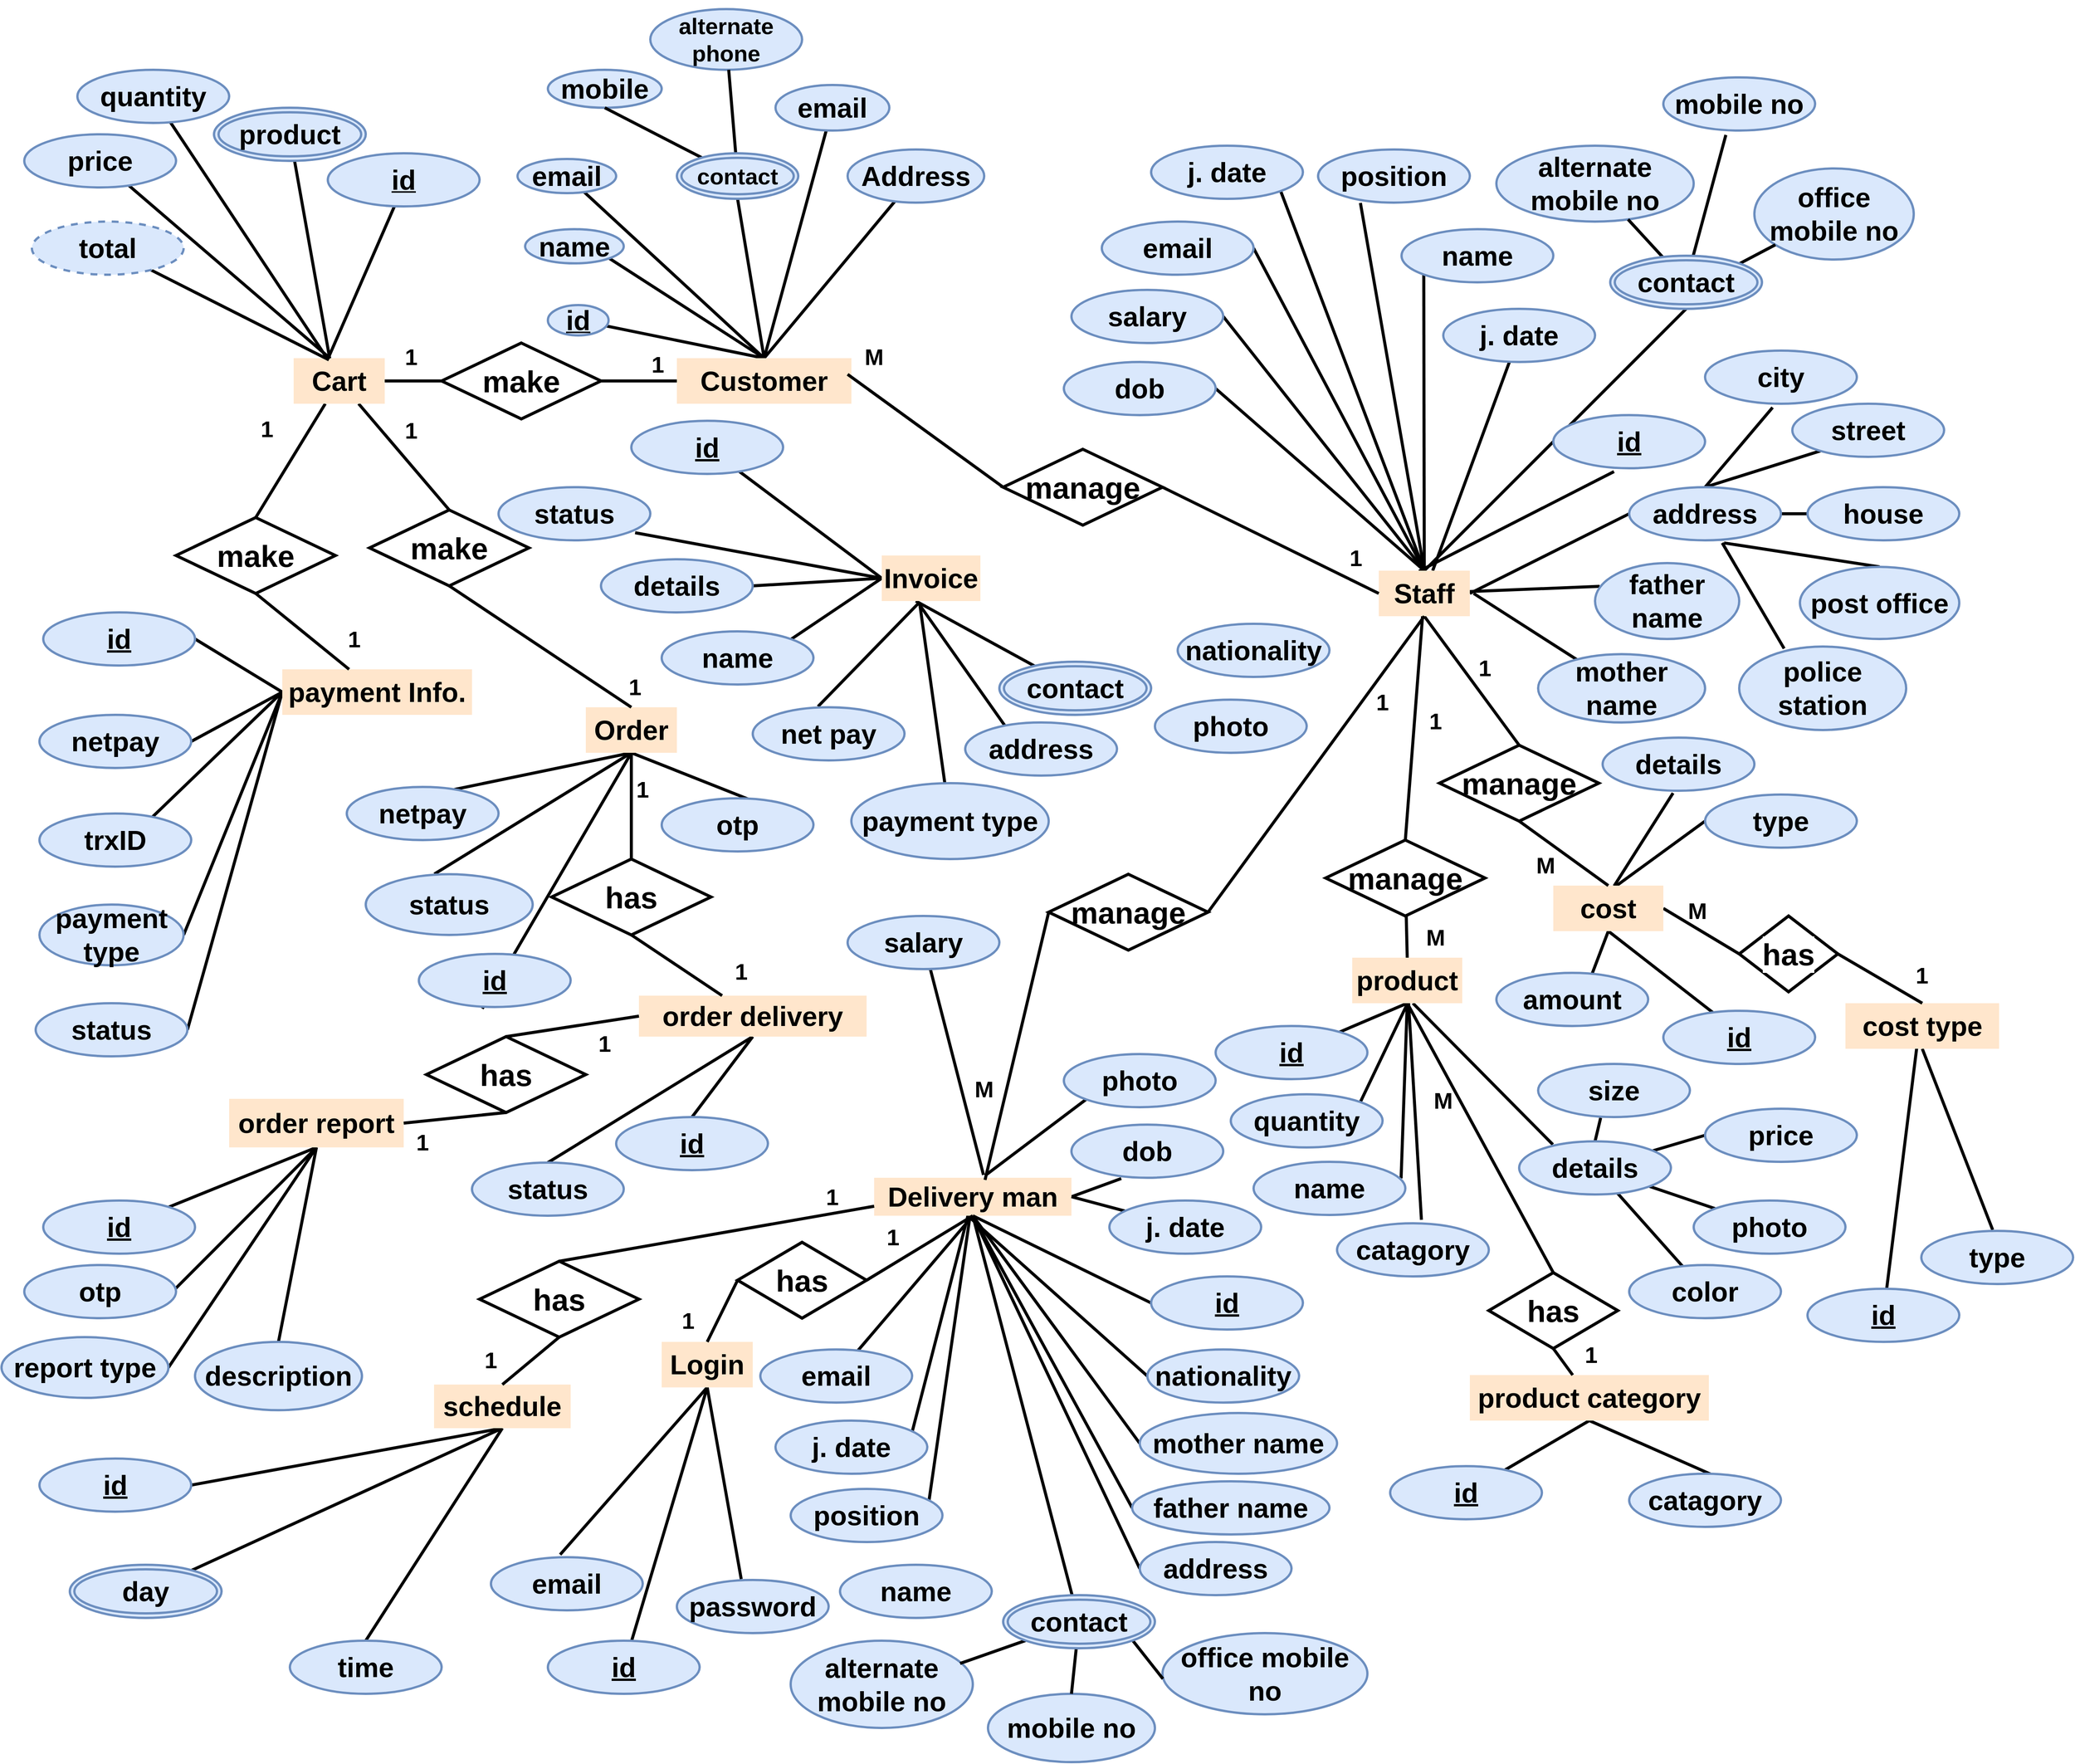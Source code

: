 <mxfile version="21.6.6" type="github">
  <diagram name="Page-1" id="JOdAqoThj1JGHtKO9ff1">
    <mxGraphModel dx="2962" dy="4773" grid="1" gridSize="10" guides="1" tooltips="1" connect="1" arrows="1" fold="1" page="1" pageScale="1" pageWidth="850" pageHeight="1400" math="0" shadow="0">
      <root>
        <mxCell id="0" />
        <mxCell id="1" parent="0" />
        <mxCell id="Kqfdc_Gl2Ka9lEfy83jt-10" style="rounded=0;orthogonalLoop=1;jettySize=auto;html=1;strokeWidth=4;endArrow=none;endFill=0;exitX=0.5;exitY=0;exitDx=0;exitDy=0;" edge="1" parent="1" source="Kqfdc_Gl2Ka9lEfy83jt-1" target="Kqfdc_Gl2Ka9lEfy83jt-2">
          <mxGeometry relative="1" as="geometry" />
        </mxCell>
        <mxCell id="Kqfdc_Gl2Ka9lEfy83jt-11" style="rounded=0;orthogonalLoop=1;jettySize=auto;html=1;entryX=1;entryY=1;entryDx=0;entryDy=0;endArrow=none;strokeWidth=4;endFill=0;exitX=0.5;exitY=0;exitDx=0;exitDy=0;" edge="1" parent="1" source="Kqfdc_Gl2Ka9lEfy83jt-1" target="Kqfdc_Gl2Ka9lEfy83jt-3">
          <mxGeometry relative="1" as="geometry" />
        </mxCell>
        <mxCell id="Kqfdc_Gl2Ka9lEfy83jt-12" style="rounded=0;orthogonalLoop=1;jettySize=auto;html=1;endArrow=none;strokeWidth=4;endFill=0;exitX=0.5;exitY=0;exitDx=0;exitDy=0;" edge="1" parent="1" source="Kqfdc_Gl2Ka9lEfy83jt-1" target="Kqfdc_Gl2Ka9lEfy83jt-4">
          <mxGeometry relative="1" as="geometry" />
        </mxCell>
        <mxCell id="Kqfdc_Gl2Ka9lEfy83jt-13" style="rounded=0;orthogonalLoop=1;jettySize=auto;html=1;entryX=0.5;entryY=1;entryDx=0;entryDy=0;endArrow=none;strokeWidth=4;endFill=0;exitX=0.5;exitY=0;exitDx=0;exitDy=0;" edge="1" parent="1" source="Kqfdc_Gl2Ka9lEfy83jt-1" target="Kqfdc_Gl2Ka9lEfy83jt-7">
          <mxGeometry relative="1" as="geometry" />
        </mxCell>
        <mxCell id="Kqfdc_Gl2Ka9lEfy83jt-14" style="rounded=0;orthogonalLoop=1;jettySize=auto;html=1;endArrow=none;strokeWidth=4;endFill=0;exitX=0.5;exitY=0;exitDx=0;exitDy=0;" edge="1" parent="1" source="Kqfdc_Gl2Ka9lEfy83jt-1" target="Kqfdc_Gl2Ka9lEfy83jt-9">
          <mxGeometry relative="1" as="geometry" />
        </mxCell>
        <mxCell id="Kqfdc_Gl2Ka9lEfy83jt-15" style="rounded=0;orthogonalLoop=1;jettySize=auto;html=1;endArrow=none;strokeWidth=4;endFill=0;exitX=0.5;exitY=0;exitDx=0;exitDy=0;" edge="1" parent="1" source="Kqfdc_Gl2Ka9lEfy83jt-1" target="Kqfdc_Gl2Ka9lEfy83jt-8">
          <mxGeometry relative="1" as="geometry" />
        </mxCell>
        <mxCell id="Kqfdc_Gl2Ka9lEfy83jt-1" value="&lt;h1&gt;&lt;font style=&quot;font-size: 36px;&quot;&gt;Customer&lt;/font&gt;&lt;/h1&gt;" style="rounded=0;whiteSpace=wrap;html=1;strokeWidth=3;perimeterSpacing=0;fillColor=#ffe6cc;strokeColor=none;" vertex="1" parent="1">
          <mxGeometry x="20" y="-2460" width="230" height="60" as="geometry" />
        </mxCell>
        <mxCell id="Kqfdc_Gl2Ka9lEfy83jt-2" value="&lt;h1&gt;&lt;u&gt;&lt;font style=&quot;font-size: 36px;&quot;&gt;id&lt;/font&gt;&lt;/u&gt;&lt;/h1&gt;" style="ellipse;whiteSpace=wrap;html=1;rounded=0;strokeColor=#6c8ebf;strokeWidth=3;fontFamily=Helvetica;fontSize=12;fillColor=#dae8fc;" vertex="1" parent="1">
          <mxGeometry x="-150" y="-2530" width="80" height="40" as="geometry" />
        </mxCell>
        <mxCell id="Kqfdc_Gl2Ka9lEfy83jt-3" value="&lt;h1&gt;&lt;font style=&quot;font-size: 36px;&quot;&gt;name&lt;/font&gt;&lt;/h1&gt;" style="ellipse;whiteSpace=wrap;html=1;rounded=0;strokeColor=#6c8ebf;strokeWidth=3;fontFamily=Helvetica;fontSize=12;fillColor=#dae8fc;" vertex="1" parent="1">
          <mxGeometry x="-180" y="-2630" width="130" height="45" as="geometry" />
        </mxCell>
        <mxCell id="Kqfdc_Gl2Ka9lEfy83jt-4" value="&lt;h1&gt;&lt;font style=&quot;font-size: 36px;&quot;&gt;email&lt;/font&gt;&lt;/h1&gt;" style="ellipse;whiteSpace=wrap;html=1;rounded=0;strokeColor=#6c8ebf;strokeWidth=3;fontFamily=Helvetica;fontSize=12;fillColor=#dae8fc;" vertex="1" parent="1">
          <mxGeometry x="-190" y="-2722.5" width="130" height="45" as="geometry" />
        </mxCell>
        <mxCell id="Kqfdc_Gl2Ka9lEfy83jt-5" value="&lt;h1 style=&quot;border-color: var(--border-color);&quot;&gt;&lt;font style=&quot;font-size: 36px;&quot;&gt;mobile&lt;/font&gt;&lt;/h1&gt;" style="ellipse;whiteSpace=wrap;html=1;rounded=0;strokeColor=#6c8ebf;strokeWidth=3;fontFamily=Helvetica;fontSize=12;fillColor=#dae8fc;" vertex="1" parent="1">
          <mxGeometry x="-150" y="-2840" width="150" height="50" as="geometry" />
        </mxCell>
        <mxCell id="Kqfdc_Gl2Ka9lEfy83jt-6" value="&lt;h1 style=&quot;border-color: var(--border-color);&quot;&gt;&lt;font style=&quot;font-size: 30px;&quot;&gt;alternate phone&lt;/font&gt;&lt;/h1&gt;" style="ellipse;whiteSpace=wrap;html=1;rounded=0;strokeColor=#6c8ebf;strokeWidth=3;fontFamily=Helvetica;fontSize=12;fillColor=#dae8fc;" vertex="1" parent="1">
          <mxGeometry x="-15" y="-2920" width="200" height="80" as="geometry" />
        </mxCell>
        <mxCell id="Kqfdc_Gl2Ka9lEfy83jt-16" style="rounded=0;orthogonalLoop=1;jettySize=auto;html=1;entryX=0.5;entryY=1;entryDx=0;entryDy=0;endArrow=none;strokeWidth=4;endFill=0;" edge="1" parent="1" source="Kqfdc_Gl2Ka9lEfy83jt-7" target="Kqfdc_Gl2Ka9lEfy83jt-5">
          <mxGeometry relative="1" as="geometry" />
        </mxCell>
        <mxCell id="Kqfdc_Gl2Ka9lEfy83jt-17" value="" style="rounded=0;orthogonalLoop=1;jettySize=auto;html=1;endArrow=none;strokeWidth=4;endFill=0;" edge="1" parent="1" source="Kqfdc_Gl2Ka9lEfy83jt-7" target="Kqfdc_Gl2Ka9lEfy83jt-6">
          <mxGeometry relative="1" as="geometry" />
        </mxCell>
        <mxCell id="Kqfdc_Gl2Ka9lEfy83jt-7" value="&lt;h1&gt;&lt;font style=&quot;font-size: 30px;&quot;&gt;contact&lt;/font&gt;&lt;/h1&gt;" style="ellipse;shape=doubleEllipse;html=1;dashed=0;whiteSpace=wrap;rounded=0;strokeColor=#6c8ebf;strokeWidth=3;fontFamily=Helvetica;fontSize=12;fillColor=#dae8fc;" vertex="1" parent="1">
          <mxGeometry x="20" y="-2730" width="160" height="60" as="geometry" />
        </mxCell>
        <mxCell id="Kqfdc_Gl2Ka9lEfy83jt-8" value="&lt;h1 style=&quot;border-color: var(--border-color);&quot;&gt;&lt;font style=&quot;font-size: 36px;&quot;&gt;email&lt;/font&gt;&lt;/h1&gt;" style="ellipse;whiteSpace=wrap;html=1;rounded=0;strokeColor=#6c8ebf;strokeWidth=3;fontFamily=Helvetica;fontSize=12;fillColor=#dae8fc;" vertex="1" parent="1">
          <mxGeometry x="150" y="-2820" width="150" height="60" as="geometry" />
        </mxCell>
        <mxCell id="Kqfdc_Gl2Ka9lEfy83jt-9" value="&lt;h1 style=&quot;border-color: var(--border-color);&quot;&gt;&lt;font style=&quot;font-size: 36px;&quot;&gt;Address&lt;/font&gt;&lt;/h1&gt;" style="ellipse;whiteSpace=wrap;html=1;rounded=0;strokeColor=#6c8ebf;strokeWidth=3;fontFamily=Helvetica;fontSize=12;fillColor=#dae8fc;" vertex="1" parent="1">
          <mxGeometry x="245" y="-2735" width="180" height="70" as="geometry" />
        </mxCell>
        <mxCell id="Kqfdc_Gl2Ka9lEfy83jt-24" style="rounded=0;orthogonalLoop=1;jettySize=auto;html=1;entryX=0.439;entryY=0.997;entryDx=0;entryDy=0;entryPerimeter=0;endArrow=none;strokeWidth=4;endFill=0;exitX=0.38;exitY=-0.003;exitDx=0;exitDy=0;exitPerimeter=0;" edge="1" parent="1" source="Kqfdc_Gl2Ka9lEfy83jt-18" target="Kqfdc_Gl2Ka9lEfy83jt-19">
          <mxGeometry relative="1" as="geometry">
            <mxPoint x="-240" y="-2180" as="sourcePoint" />
          </mxGeometry>
        </mxCell>
        <mxCell id="Kqfdc_Gl2Ka9lEfy83jt-25" style="rounded=0;orthogonalLoop=1;jettySize=auto;html=1;endArrow=none;strokeWidth=4;endFill=0;exitX=0.398;exitY=0.03;exitDx=0;exitDy=0;exitPerimeter=0;" edge="1" parent="1" source="Kqfdc_Gl2Ka9lEfy83jt-18" target="Kqfdc_Gl2Ka9lEfy83jt-20">
          <mxGeometry relative="1" as="geometry" />
        </mxCell>
        <mxCell id="Kqfdc_Gl2Ka9lEfy83jt-281" value="" style="edgeStyle=orthogonalEdgeStyle;rounded=0;orthogonalLoop=1;jettySize=auto;html=1;endArrow=none;strokeWidth=4;endFill=0;" edge="1" parent="1" source="Kqfdc_Gl2Ka9lEfy83jt-18" target="Kqfdc_Gl2Ka9lEfy83jt-278">
          <mxGeometry relative="1" as="geometry" />
        </mxCell>
        <mxCell id="Kqfdc_Gl2Ka9lEfy83jt-303" style="rounded=0;orthogonalLoop=1;jettySize=auto;html=1;entryX=0.5;entryY=0;entryDx=0;entryDy=0;endArrow=none;strokeWidth=4;endFill=0;" edge="1" parent="1" source="Kqfdc_Gl2Ka9lEfy83jt-18" target="Kqfdc_Gl2Ka9lEfy83jt-302">
          <mxGeometry relative="1" as="geometry" />
        </mxCell>
        <mxCell id="Kqfdc_Gl2Ka9lEfy83jt-312" style="rounded=0;orthogonalLoop=1;jettySize=auto;html=1;entryX=0.5;entryY=0;entryDx=0;entryDy=0;endArrow=none;strokeWidth=4;endFill=0;" edge="1" parent="1" source="Kqfdc_Gl2Ka9lEfy83jt-18" target="Kqfdc_Gl2Ka9lEfy83jt-311">
          <mxGeometry relative="1" as="geometry" />
        </mxCell>
        <mxCell id="Kqfdc_Gl2Ka9lEfy83jt-18" value="&lt;h1&gt;&lt;font style=&quot;font-size: 36px;&quot;&gt;Cart&lt;/font&gt;&lt;/h1&gt;" style="rounded=0;whiteSpace=wrap;html=1;strokeWidth=3;perimeterSpacing=0;fillColor=#ffe6cc;strokeColor=none;" vertex="1" parent="1">
          <mxGeometry x="-485" y="-2460" width="120" height="60" as="geometry" />
        </mxCell>
        <mxCell id="Kqfdc_Gl2Ka9lEfy83jt-19" value="&lt;h1&gt;&lt;u&gt;&lt;font style=&quot;font-size: 36px;&quot;&gt;id&lt;/font&gt;&lt;/u&gt;&lt;/h1&gt;" style="ellipse;whiteSpace=wrap;html=1;rounded=0;strokeColor=#6c8ebf;strokeWidth=3;fontFamily=Helvetica;fontSize=12;fillColor=#dae8fc;" vertex="1" parent="1">
          <mxGeometry x="-440" y="-2730" width="200" height="70" as="geometry" />
        </mxCell>
        <mxCell id="Kqfdc_Gl2Ka9lEfy83jt-20" value="&lt;h1 style=&quot;font-size: 36px;&quot;&gt;product&lt;/h1&gt;" style="ellipse;shape=doubleEllipse;html=1;dashed=0;whiteSpace=wrap;rounded=0;strokeColor=#6c8ebf;strokeWidth=3;fontFamily=Helvetica;fontSize=36;fillColor=#dae8fc;" vertex="1" parent="1">
          <mxGeometry x="-590" y="-2790" width="200" height="70" as="geometry" />
        </mxCell>
        <mxCell id="Kqfdc_Gl2Ka9lEfy83jt-27" style="rounded=0;orthogonalLoop=1;jettySize=auto;html=1;endArrow=none;strokeWidth=4;endFill=0;entryX=0.4;entryY=0.003;entryDx=0;entryDy=0;entryPerimeter=0;" edge="1" parent="1" source="Kqfdc_Gl2Ka9lEfy83jt-21" target="Kqfdc_Gl2Ka9lEfy83jt-18">
          <mxGeometry relative="1" as="geometry">
            <mxPoint x="-120" y="-2260" as="targetPoint" />
          </mxGeometry>
        </mxCell>
        <mxCell id="Kqfdc_Gl2Ka9lEfy83jt-21" value="&lt;h1 style=&quot;border-color: var(--border-color); font-size: 36px;&quot;&gt;price&lt;/h1&gt;" style="ellipse;whiteSpace=wrap;html=1;rounded=0;strokeColor=#6c8ebf;strokeWidth=3;fontFamily=Helvetica;fontSize=36;fillColor=#dae8fc;" vertex="1" parent="1">
          <mxGeometry x="-840" y="-2755" width="200" height="70" as="geometry" />
        </mxCell>
        <mxCell id="Kqfdc_Gl2Ka9lEfy83jt-26" style="rounded=0;orthogonalLoop=1;jettySize=auto;html=1;entryX=0.358;entryY=-0.023;entryDx=0;entryDy=0;entryPerimeter=0;endArrow=none;strokeWidth=4;endFill=0;" edge="1" parent="1" source="Kqfdc_Gl2Ka9lEfy83jt-22" target="Kqfdc_Gl2Ka9lEfy83jt-18">
          <mxGeometry relative="1" as="geometry" />
        </mxCell>
        <mxCell id="Kqfdc_Gl2Ka9lEfy83jt-22" value="&lt;h1 style=&quot;border-color: var(--border-color); font-size: 36px;&quot;&gt;quantity&lt;/h1&gt;" style="ellipse;whiteSpace=wrap;html=1;rounded=0;strokeColor=#6c8ebf;strokeWidth=3;fontFamily=Helvetica;fontSize=36;fillColor=#dae8fc;" vertex="1" parent="1">
          <mxGeometry x="-770" y="-2840" width="200" height="70" as="geometry" />
        </mxCell>
        <mxCell id="Kqfdc_Gl2Ka9lEfy83jt-29" style="rounded=0;orthogonalLoop=1;jettySize=auto;html=1;endArrow=none;strokeWidth=4;endFill=0;entryX=0.387;entryY=0.037;entryDx=0;entryDy=0;entryPerimeter=0;" edge="1" parent="1" source="Kqfdc_Gl2Ka9lEfy83jt-23" target="Kqfdc_Gl2Ka9lEfy83jt-18">
          <mxGeometry relative="1" as="geometry">
            <mxPoint x="-240" y="-2180" as="targetPoint" />
          </mxGeometry>
        </mxCell>
        <mxCell id="Kqfdc_Gl2Ka9lEfy83jt-23" value="&lt;h1 style=&quot;font-size: 36px;&quot;&gt;total&lt;/h1&gt;" style="ellipse;whiteSpace=wrap;html=1;align=center;dashed=1;rounded=0;strokeColor=#6c8ebf;strokeWidth=3;fontFamily=Helvetica;fontSize=36;fillColor=#dae8fc;" vertex="1" parent="1">
          <mxGeometry x="-830" y="-2640" width="200" height="70" as="geometry" />
        </mxCell>
        <mxCell id="Kqfdc_Gl2Ka9lEfy83jt-40" style="rounded=0;orthogonalLoop=1;jettySize=auto;html=1;exitX=0;exitY=0.5;exitDx=0;exitDy=0;entryX=0.9;entryY=0.857;entryDx=0;entryDy=0;entryPerimeter=0;endArrow=none;strokeWidth=4;endFill=0;" edge="1" parent="1" source="Kqfdc_Gl2Ka9lEfy83jt-28" target="Kqfdc_Gl2Ka9lEfy83jt-33">
          <mxGeometry relative="1" as="geometry" />
        </mxCell>
        <mxCell id="Kqfdc_Gl2Ka9lEfy83jt-41" style="rounded=0;orthogonalLoop=1;jettySize=auto;html=1;entryX=1;entryY=0.5;entryDx=0;entryDy=0;endArrow=none;strokeWidth=4;endFill=0;exitX=0;exitY=0.5;exitDx=0;exitDy=0;" edge="1" parent="1" source="Kqfdc_Gl2Ka9lEfy83jt-28" target="Kqfdc_Gl2Ka9lEfy83jt-34">
          <mxGeometry relative="1" as="geometry" />
        </mxCell>
        <mxCell id="Kqfdc_Gl2Ka9lEfy83jt-42" style="rounded=0;orthogonalLoop=1;jettySize=auto;html=1;endArrow=none;strokeWidth=4;endFill=0;entryX=1;entryY=0;entryDx=0;entryDy=0;exitX=0;exitY=0.5;exitDx=0;exitDy=0;" edge="1" parent="1" source="Kqfdc_Gl2Ka9lEfy83jt-28" target="Kqfdc_Gl2Ka9lEfy83jt-35">
          <mxGeometry relative="1" as="geometry">
            <mxPoint x="250" y="-2140" as="sourcePoint" />
          </mxGeometry>
        </mxCell>
        <mxCell id="Kqfdc_Gl2Ka9lEfy83jt-43" style="rounded=0;orthogonalLoop=1;jettySize=auto;html=1;entryX=0.43;entryY=-0.014;entryDx=0;entryDy=0;entryPerimeter=0;endArrow=none;strokeWidth=4;endFill=0;exitX=0.372;exitY=1.05;exitDx=0;exitDy=0;exitPerimeter=0;" edge="1" parent="1" source="Kqfdc_Gl2Ka9lEfy83jt-28" target="Kqfdc_Gl2Ka9lEfy83jt-38">
          <mxGeometry relative="1" as="geometry" />
        </mxCell>
        <mxCell id="Kqfdc_Gl2Ka9lEfy83jt-45" style="rounded=0;orthogonalLoop=1;jettySize=auto;html=1;endArrow=none;strokeWidth=4;endFill=0;exitX=0.345;exitY=1;exitDx=0;exitDy=0;exitPerimeter=0;" edge="1" parent="1" source="Kqfdc_Gl2Ka9lEfy83jt-28" target="Kqfdc_Gl2Ka9lEfy83jt-39">
          <mxGeometry relative="1" as="geometry" />
        </mxCell>
        <mxCell id="Kqfdc_Gl2Ka9lEfy83jt-46" style="rounded=0;orthogonalLoop=1;jettySize=auto;html=1;exitX=0.385;exitY=1.057;exitDx=0;exitDy=0;endArrow=none;strokeWidth=4;endFill=0;exitPerimeter=0;" edge="1" parent="1" source="Kqfdc_Gl2Ka9lEfy83jt-28" target="Kqfdc_Gl2Ka9lEfy83jt-37">
          <mxGeometry relative="1" as="geometry" />
        </mxCell>
        <mxCell id="Kqfdc_Gl2Ka9lEfy83jt-47" style="rounded=0;orthogonalLoop=1;jettySize=auto;html=1;endArrow=none;strokeWidth=4;endFill=0;exitX=0;exitY=0.5;exitDx=0;exitDy=0;" edge="1" parent="1" source="Kqfdc_Gl2Ka9lEfy83jt-28" target="Kqfdc_Gl2Ka9lEfy83jt-32">
          <mxGeometry relative="1" as="geometry" />
        </mxCell>
        <mxCell id="Kqfdc_Gl2Ka9lEfy83jt-119" style="rounded=0;orthogonalLoop=1;jettySize=auto;html=1;entryX=0.264;entryY=0.071;entryDx=0;entryDy=0;entryPerimeter=0;endArrow=none;strokeWidth=4;endFill=0;exitX=0.394;exitY=1.117;exitDx=0;exitDy=0;exitPerimeter=0;" edge="1" parent="1" source="Kqfdc_Gl2Ka9lEfy83jt-28" target="Kqfdc_Gl2Ka9lEfy83jt-36">
          <mxGeometry relative="1" as="geometry" />
        </mxCell>
        <mxCell id="Kqfdc_Gl2Ka9lEfy83jt-28" value="&lt;h1&gt;&lt;font style=&quot;font-size: 36px;&quot;&gt;Invoice&lt;/font&gt;&lt;/h1&gt;" style="rounded=0;whiteSpace=wrap;html=1;strokeColor=none;strokeWidth=3;fontFamily=Helvetica;fontSize=12;fillColor=#ffe6cc;" vertex="1" parent="1">
          <mxGeometry x="290" y="-2200" width="130" height="60" as="geometry" />
        </mxCell>
        <mxCell id="Kqfdc_Gl2Ka9lEfy83jt-32" value="&lt;h1 style=&quot;font-size: 36px;&quot;&gt;&lt;u style=&quot;font-size: 36px;&quot;&gt;id&lt;/u&gt;&lt;/h1&gt;" style="ellipse;whiteSpace=wrap;html=1;rounded=0;strokeColor=#6c8ebf;strokeWidth=3;fontFamily=Helvetica;fontSize=36;fillColor=#dae8fc;spacing=1;" vertex="1" parent="1">
          <mxGeometry x="-40" y="-2377.5" width="200" height="70" as="geometry" />
        </mxCell>
        <mxCell id="Kqfdc_Gl2Ka9lEfy83jt-33" value="&lt;h1 style=&quot;font-size: 36px;&quot;&gt;status&lt;/h1&gt;" style="ellipse;whiteSpace=wrap;html=1;rounded=0;strokeColor=#6c8ebf;strokeWidth=3;fontFamily=Helvetica;fontSize=36;fillColor=#dae8fc;spacing=1;" vertex="1" parent="1">
          <mxGeometry x="-215" y="-2290" width="200" height="70" as="geometry" />
        </mxCell>
        <mxCell id="Kqfdc_Gl2Ka9lEfy83jt-34" value="&lt;h1 style=&quot;font-size: 36px;&quot;&gt;details&lt;/h1&gt;" style="ellipse;whiteSpace=wrap;html=1;rounded=0;strokeColor=#6c8ebf;strokeWidth=3;fontFamily=Helvetica;fontSize=36;fillColor=#dae8fc;spacing=1;" vertex="1" parent="1">
          <mxGeometry x="-80" y="-2195" width="200" height="70" as="geometry" />
        </mxCell>
        <mxCell id="Kqfdc_Gl2Ka9lEfy83jt-35" value="&lt;h1 style=&quot;font-size: 36px;&quot;&gt;name&lt;/h1&gt;" style="ellipse;whiteSpace=wrap;html=1;rounded=0;strokeColor=#6c8ebf;strokeWidth=3;fontFamily=Helvetica;fontSize=36;fillColor=#dae8fc;spacing=1;" vertex="1" parent="1">
          <mxGeometry y="-2100" width="200" height="70" as="geometry" />
        </mxCell>
        <mxCell id="Kqfdc_Gl2Ka9lEfy83jt-36" value="&lt;h1 style=&quot;font-size: 36px;&quot;&gt;address&lt;/h1&gt;" style="ellipse;whiteSpace=wrap;html=1;rounded=0;strokeColor=#6c8ebf;strokeWidth=3;fontFamily=Helvetica;fontSize=36;fillColor=#dae8fc;spacing=1;" vertex="1" parent="1">
          <mxGeometry x="400" y="-1980" width="200" height="70" as="geometry" />
        </mxCell>
        <mxCell id="Kqfdc_Gl2Ka9lEfy83jt-37" value="&lt;h1 style=&quot;font-size: 36px;&quot;&gt;payment type&lt;/h1&gt;" style="ellipse;whiteSpace=wrap;html=1;rounded=0;strokeColor=#6c8ebf;strokeWidth=3;fontFamily=Helvetica;fontSize=36;fillColor=#dae8fc;spacing=1;" vertex="1" parent="1">
          <mxGeometry x="250" y="-1900" width="260" height="100" as="geometry" />
        </mxCell>
        <mxCell id="Kqfdc_Gl2Ka9lEfy83jt-38" value="&lt;h1 style=&quot;font-size: 36px;&quot;&gt;net pay&lt;/h1&gt;" style="ellipse;whiteSpace=wrap;html=1;rounded=0;strokeColor=#6c8ebf;strokeWidth=3;fontFamily=Helvetica;fontSize=36;fillColor=#dae8fc;spacing=1;" vertex="1" parent="1">
          <mxGeometry x="120" y="-2000" width="200" height="70" as="geometry" />
        </mxCell>
        <mxCell id="Kqfdc_Gl2Ka9lEfy83jt-39" value="&lt;h1 style=&quot;font-size: 36px;&quot;&gt;contact&lt;/h1&gt;" style="ellipse;shape=doubleEllipse;html=1;dashed=0;whiteSpace=wrap;rounded=0;strokeColor=#6c8ebf;strokeWidth=3;fontFamily=Helvetica;fontSize=36;fillColor=#dae8fc;spacing=1;" vertex="1" parent="1">
          <mxGeometry x="445" y="-2060" width="200" height="70" as="geometry" />
        </mxCell>
        <mxCell id="Kqfdc_Gl2Ka9lEfy83jt-76" style="rounded=0;orthogonalLoop=1;jettySize=auto;html=1;entryX=0.418;entryY=1.031;entryDx=0;entryDy=0;endArrow=none;strokeWidth=4;endFill=0;exitX=0.5;exitY=1;exitDx=0;exitDy=0;entryPerimeter=0;" edge="1" parent="1" source="Kqfdc_Gl2Ka9lEfy83jt-49" target="Kqfdc_Gl2Ka9lEfy83jt-69">
          <mxGeometry relative="1" as="geometry" />
        </mxCell>
        <mxCell id="Kqfdc_Gl2Ka9lEfy83jt-77" style="rounded=0;orthogonalLoop=1;jettySize=auto;html=1;entryX=1;entryY=0.5;entryDx=0;entryDy=0;endArrow=none;strokeWidth=4;endFill=0;exitX=0.5;exitY=1;exitDx=0;exitDy=0;" edge="1" parent="1" source="Kqfdc_Gl2Ka9lEfy83jt-49" target="Kqfdc_Gl2Ka9lEfy83jt-75">
          <mxGeometry relative="1" as="geometry" />
        </mxCell>
        <mxCell id="Kqfdc_Gl2Ka9lEfy83jt-78" style="rounded=0;orthogonalLoop=1;jettySize=auto;html=1;entryX=0.688;entryY=0.06;entryDx=0;entryDy=0;entryPerimeter=0;endArrow=none;strokeWidth=4;endFill=0;exitX=0.5;exitY=1;exitDx=0;exitDy=0;" edge="1" parent="1" source="Kqfdc_Gl2Ka9lEfy83jt-49" target="Kqfdc_Gl2Ka9lEfy83jt-70">
          <mxGeometry relative="1" as="geometry" />
        </mxCell>
        <mxCell id="Kqfdc_Gl2Ka9lEfy83jt-79" style="rounded=0;orthogonalLoop=1;jettySize=auto;html=1;entryX=0.411;entryY=-0.003;entryDx=0;entryDy=0;entryPerimeter=0;endArrow=none;strokeWidth=4;endFill=0;exitX=0.5;exitY=1;exitDx=0;exitDy=0;" edge="1" parent="1" source="Kqfdc_Gl2Ka9lEfy83jt-49" target="Kqfdc_Gl2Ka9lEfy83jt-71">
          <mxGeometry relative="1" as="geometry" />
        </mxCell>
        <mxCell id="Kqfdc_Gl2Ka9lEfy83jt-315" style="edgeStyle=orthogonalEdgeStyle;rounded=0;orthogonalLoop=1;jettySize=auto;html=1;entryX=0.5;entryY=0;entryDx=0;entryDy=0;endArrow=none;strokeWidth=4;endFill=0;" edge="1" parent="1" source="Kqfdc_Gl2Ka9lEfy83jt-49" target="Kqfdc_Gl2Ka9lEfy83jt-314">
          <mxGeometry relative="1" as="geometry" />
        </mxCell>
        <mxCell id="Kqfdc_Gl2Ka9lEfy83jt-49" value="&lt;h1&gt;&lt;font style=&quot;font-size: 36px;&quot;&gt;Order&lt;/font&gt;&lt;/h1&gt;" style="rounded=0;whiteSpace=wrap;html=1;strokeColor=none;strokeWidth=3;fontFamily=Helvetica;fontSize=12;fillColor=#ffe6cc;" vertex="1" parent="1">
          <mxGeometry x="-100" y="-2000" width="120" height="60" as="geometry" />
        </mxCell>
        <mxCell id="Kqfdc_Gl2Ka9lEfy83jt-62" style="rounded=0;orthogonalLoop=1;jettySize=auto;html=1;exitX=0;exitY=0.5;exitDx=0;exitDy=0;entryX=1;entryY=0.5;entryDx=0;entryDy=0;endArrow=none;strokeWidth=4;endFill=0;" edge="1" parent="1" source="Kqfdc_Gl2Ka9lEfy83jt-50" target="Kqfdc_Gl2Ka9lEfy83jt-51">
          <mxGeometry relative="1" as="geometry" />
        </mxCell>
        <mxCell id="Kqfdc_Gl2Ka9lEfy83jt-63" style="rounded=0;orthogonalLoop=1;jettySize=auto;html=1;exitX=0;exitY=0.5;exitDx=0;exitDy=0;endArrow=none;strokeWidth=4;endFill=0;entryX=1;entryY=0.5;entryDx=0;entryDy=0;" edge="1" parent="1" source="Kqfdc_Gl2Ka9lEfy83jt-50" target="Kqfdc_Gl2Ka9lEfy83jt-52">
          <mxGeometry relative="1" as="geometry">
            <mxPoint x="-514" y="-1960" as="targetPoint" />
          </mxGeometry>
        </mxCell>
        <mxCell id="Kqfdc_Gl2Ka9lEfy83jt-64" style="rounded=0;orthogonalLoop=1;jettySize=auto;html=1;entryX=1;entryY=0.5;entryDx=0;entryDy=0;endArrow=none;strokeWidth=4;endFill=0;exitX=0;exitY=0.5;exitDx=0;exitDy=0;" edge="1" parent="1" source="Kqfdc_Gl2Ka9lEfy83jt-50" target="Kqfdc_Gl2Ka9lEfy83jt-53">
          <mxGeometry relative="1" as="geometry" />
        </mxCell>
        <mxCell id="Kqfdc_Gl2Ka9lEfy83jt-65" style="rounded=0;orthogonalLoop=1;jettySize=auto;html=1;exitX=0;exitY=0.5;exitDx=0;exitDy=0;entryX=0.734;entryY=0.094;entryDx=0;entryDy=0;entryPerimeter=0;endArrow=none;strokeWidth=4;endFill=0;" edge="1" parent="1" source="Kqfdc_Gl2Ka9lEfy83jt-50" target="Kqfdc_Gl2Ka9lEfy83jt-60">
          <mxGeometry relative="1" as="geometry" />
        </mxCell>
        <mxCell id="Kqfdc_Gl2Ka9lEfy83jt-66" style="rounded=0;orthogonalLoop=1;jettySize=auto;html=1;exitX=0;exitY=0.5;exitDx=0;exitDy=0;entryX=1;entryY=0.5;entryDx=0;entryDy=0;endArrow=none;strokeWidth=4;endFill=0;" edge="1" parent="1" source="Kqfdc_Gl2Ka9lEfy83jt-50" target="Kqfdc_Gl2Ka9lEfy83jt-54">
          <mxGeometry relative="1" as="geometry" />
        </mxCell>
        <mxCell id="Kqfdc_Gl2Ka9lEfy83jt-50" value="&lt;h1&gt;&lt;font style=&quot;font-size: 36px;&quot;&gt;payment Info.&lt;/font&gt;&lt;/h1&gt;" style="rounded=0;whiteSpace=wrap;html=1;strokeColor=none;strokeWidth=3;fontFamily=Helvetica;fontSize=12;fillColor=#ffe6cc;" vertex="1" parent="1">
          <mxGeometry x="-500" y="-2050" width="250" height="60" as="geometry" />
        </mxCell>
        <mxCell id="Kqfdc_Gl2Ka9lEfy83jt-51" value="&lt;h1 style=&quot;font-size: 36px;&quot;&gt;&lt;u style=&quot;font-size: 36px;&quot;&gt;id&lt;/u&gt;&lt;/h1&gt;" style="ellipse;whiteSpace=wrap;html=1;rounded=0;strokeColor=#6c8ebf;strokeWidth=3;fontFamily=Helvetica;fontSize=36;fillColor=#dae8fc;" vertex="1" parent="1">
          <mxGeometry x="-815" y="-2125" width="200" height="70" as="geometry" />
        </mxCell>
        <mxCell id="Kqfdc_Gl2Ka9lEfy83jt-52" value="&lt;h1 style=&quot;font-size: 36px;&quot;&gt;netpay&lt;/h1&gt;" style="ellipse;whiteSpace=wrap;html=1;align=center;rounded=0;strokeColor=#6c8ebf;strokeWidth=3;fontFamily=Helvetica;fontSize=36;fillColor=#dae8fc;" vertex="1" parent="1">
          <mxGeometry x="-820" y="-1990" width="200" height="70" as="geometry" />
        </mxCell>
        <mxCell id="Kqfdc_Gl2Ka9lEfy83jt-53" value="&lt;h1 style=&quot;font-size: 36px;&quot;&gt;payment type&lt;/h1&gt;" style="ellipse;whiteSpace=wrap;html=1;align=center;rounded=0;strokeColor=#6c8ebf;strokeWidth=3;fontFamily=Helvetica;fontSize=36;fillColor=#dae8fc;" vertex="1" parent="1">
          <mxGeometry x="-820" y="-1740" width="190" height="80" as="geometry" />
        </mxCell>
        <mxCell id="Kqfdc_Gl2Ka9lEfy83jt-54" value="&lt;h1 style=&quot;font-size: 36px;&quot;&gt;status&lt;/h1&gt;" style="ellipse;whiteSpace=wrap;html=1;align=center;rounded=0;strokeColor=#6c8ebf;strokeWidth=3;fontFamily=Helvetica;fontSize=36;fillColor=#dae8fc;" vertex="1" parent="1">
          <mxGeometry x="-825" y="-1610" width="200" height="70" as="geometry" />
        </mxCell>
        <mxCell id="Kqfdc_Gl2Ka9lEfy83jt-59" style="edgeStyle=orthogonalEdgeStyle;rounded=0;orthogonalLoop=1;jettySize=auto;html=1;exitX=0.5;exitY=1;exitDx=0;exitDy=0;fontFamily=Helvetica;fontSize=12;fontColor=default;" edge="1" parent="1" source="Kqfdc_Gl2Ka9lEfy83jt-54" target="Kqfdc_Gl2Ka9lEfy83jt-54">
          <mxGeometry relative="1" as="geometry" />
        </mxCell>
        <mxCell id="Kqfdc_Gl2Ka9lEfy83jt-60" value="&lt;h1 style=&quot;font-size: 36px;&quot;&gt;trxID&lt;/h1&gt;" style="ellipse;whiteSpace=wrap;html=1;align=center;rounded=0;strokeColor=#6c8ebf;strokeWidth=3;fontFamily=Helvetica;fontSize=36;fillColor=#dae8fc;" vertex="1" parent="1">
          <mxGeometry x="-820" y="-1860" width="200" height="70" as="geometry" />
        </mxCell>
        <mxCell id="Kqfdc_Gl2Ka9lEfy83jt-69" value="&lt;h1 style=&quot;font-size: 36px;&quot;&gt;&lt;u style=&quot;font-size: 36px;&quot;&gt;id&lt;/u&gt;&lt;/h1&gt;" style="ellipse;whiteSpace=wrap;html=1;rounded=0;strokeColor=#6c8ebf;strokeWidth=3;fontFamily=Helvetica;fontSize=36;fillColor=#dae8fc;" vertex="1" parent="1">
          <mxGeometry x="-320" y="-1675" width="200" height="70" as="geometry" />
        </mxCell>
        <mxCell id="Kqfdc_Gl2Ka9lEfy83jt-70" value="&lt;h1 style=&quot;font-size: 36px;&quot;&gt;netpay&lt;/h1&gt;" style="ellipse;whiteSpace=wrap;html=1;align=center;rounded=0;strokeColor=#6c8ebf;strokeWidth=3;fontFamily=Helvetica;fontSize=36;fillColor=#dae8fc;" vertex="1" parent="1">
          <mxGeometry x="-415" y="-1895" width="200" height="70" as="geometry" />
        </mxCell>
        <mxCell id="Kqfdc_Gl2Ka9lEfy83jt-71" value="&lt;h1 style=&quot;font-size: 36px;&quot;&gt;status&lt;/h1&gt;" style="ellipse;whiteSpace=wrap;html=1;align=center;rounded=0;strokeColor=#6c8ebf;strokeWidth=3;fontFamily=Helvetica;fontSize=36;fillColor=#dae8fc;" vertex="1" parent="1">
          <mxGeometry x="-390" y="-1780" width="220" height="80" as="geometry" />
        </mxCell>
        <mxCell id="Kqfdc_Gl2Ka9lEfy83jt-75" value="&lt;h1 style=&quot;font-size: 36px;&quot;&gt;otp&lt;/h1&gt;" style="ellipse;whiteSpace=wrap;html=1;align=center;rounded=0;strokeColor=#6c8ebf;strokeWidth=3;fontFamily=Helvetica;fontSize=36;fillColor=#dae8fc;" vertex="1" parent="1">
          <mxGeometry y="-1880" width="200" height="70" as="geometry" />
        </mxCell>
        <mxCell id="Kqfdc_Gl2Ka9lEfy83jt-262" style="rounded=0;orthogonalLoop=1;jettySize=auto;html=1;endArrow=none;strokeWidth=4;endFill=0;exitX=0.5;exitY=1;exitDx=0;exitDy=0;" edge="1" parent="1" source="Kqfdc_Gl2Ka9lEfy83jt-81" target="Kqfdc_Gl2Ka9lEfy83jt-237">
          <mxGeometry relative="1" as="geometry">
            <mxPoint x="400" y="-1340" as="sourcePoint" />
          </mxGeometry>
        </mxCell>
        <mxCell id="Kqfdc_Gl2Ka9lEfy83jt-263" style="rounded=0;orthogonalLoop=1;jettySize=auto;html=1;endArrow=none;strokeWidth=4;endFill=0;entryX=0.902;entryY=0.194;entryDx=0;entryDy=0;entryPerimeter=0;" edge="1" parent="1" source="Kqfdc_Gl2Ka9lEfy83jt-81" target="Kqfdc_Gl2Ka9lEfy83jt-234">
          <mxGeometry relative="1" as="geometry">
            <mxPoint x="380" y="-1110" as="targetPoint" />
          </mxGeometry>
        </mxCell>
        <mxCell id="Kqfdc_Gl2Ka9lEfy83jt-264" style="rounded=0;orthogonalLoop=1;jettySize=auto;html=1;endArrow=none;strokeWidth=4;endFill=0;entryX=0.912;entryY=0.209;entryDx=0;entryDy=0;entryPerimeter=0;" edge="1" parent="1" source="Kqfdc_Gl2Ka9lEfy83jt-81" target="Kqfdc_Gl2Ka9lEfy83jt-232">
          <mxGeometry relative="1" as="geometry" />
        </mxCell>
        <mxCell id="Kqfdc_Gl2Ka9lEfy83jt-265" style="rounded=0;orthogonalLoop=1;jettySize=auto;html=1;endArrow=none;strokeWidth=4;endFill=0;exitX=0.5;exitY=1;exitDx=0;exitDy=0;" edge="1" parent="1" source="Kqfdc_Gl2Ka9lEfy83jt-81" target="Kqfdc_Gl2Ka9lEfy83jt-241">
          <mxGeometry relative="1" as="geometry" />
        </mxCell>
        <mxCell id="Kqfdc_Gl2Ka9lEfy83jt-266" style="rounded=0;orthogonalLoop=1;jettySize=auto;html=1;entryX=0;entryY=0.5;entryDx=0;entryDy=0;endArrow=none;strokeWidth=4;endFill=0;exitX=0.5;exitY=1;exitDx=0;exitDy=0;" edge="1" parent="1" source="Kqfdc_Gl2Ka9lEfy83jt-81" target="Kqfdc_Gl2Ka9lEfy83jt-258">
          <mxGeometry relative="1" as="geometry" />
        </mxCell>
        <mxCell id="Kqfdc_Gl2Ka9lEfy83jt-267" style="rounded=0;orthogonalLoop=1;jettySize=auto;html=1;entryX=0;entryY=0.5;entryDx=0;entryDy=0;endArrow=none;strokeWidth=4;endFill=0;exitX=0.5;exitY=1;exitDx=0;exitDy=0;" edge="1" parent="1" source="Kqfdc_Gl2Ka9lEfy83jt-81" target="Kqfdc_Gl2Ka9lEfy83jt-253">
          <mxGeometry relative="1" as="geometry" />
        </mxCell>
        <mxCell id="Kqfdc_Gl2Ka9lEfy83jt-268" style="rounded=0;orthogonalLoop=1;jettySize=auto;html=1;entryX=0;entryY=0.5;entryDx=0;entryDy=0;endArrow=none;strokeWidth=4;endFill=0;exitX=0.5;exitY=1;exitDx=0;exitDy=0;" edge="1" parent="1" source="Kqfdc_Gl2Ka9lEfy83jt-81" target="Kqfdc_Gl2Ka9lEfy83jt-254">
          <mxGeometry relative="1" as="geometry" />
        </mxCell>
        <mxCell id="Kqfdc_Gl2Ka9lEfy83jt-269" style="rounded=0;orthogonalLoop=1;jettySize=auto;html=1;entryX=0;entryY=0.5;entryDx=0;entryDy=0;endArrow=none;strokeWidth=4;endFill=0;exitX=0.477;exitY=1.012;exitDx=0;exitDy=0;exitPerimeter=0;" edge="1" parent="1" source="Kqfdc_Gl2Ka9lEfy83jt-81" target="Kqfdc_Gl2Ka9lEfy83jt-255">
          <mxGeometry relative="1" as="geometry" />
        </mxCell>
        <mxCell id="Kqfdc_Gl2Ka9lEfy83jt-272" style="rounded=0;orthogonalLoop=1;jettySize=auto;html=1;entryX=0.328;entryY=1.014;entryDx=0;entryDy=0;entryPerimeter=0;endArrow=none;strokeWidth=4;endFill=0;exitX=1;exitY=0.5;exitDx=0;exitDy=0;" edge="1" parent="1" source="Kqfdc_Gl2Ka9lEfy83jt-81" target="Kqfdc_Gl2Ka9lEfy83jt-256">
          <mxGeometry relative="1" as="geometry">
            <mxPoint x="540" y="-1350" as="sourcePoint" />
          </mxGeometry>
        </mxCell>
        <mxCell id="Kqfdc_Gl2Ka9lEfy83jt-81" value="&lt;h1&gt;&lt;font style=&quot;font-size: 36px;&quot;&gt;Delivery man&lt;/font&gt;&lt;/h1&gt;" style="rounded=0;whiteSpace=wrap;html=1;strokeWidth=3;fillColor=#ffe6cc;strokeColor=none;" vertex="1" parent="1">
          <mxGeometry x="280" y="-1380" width="260" height="50" as="geometry" />
        </mxCell>
        <mxCell id="Kqfdc_Gl2Ka9lEfy83jt-113" style="rounded=0;orthogonalLoop=1;jettySize=auto;html=1;endArrow=none;strokeWidth=4;endFill=0;exitX=0.5;exitY=1;exitDx=0;exitDy=0;" edge="1" parent="1" source="Kqfdc_Gl2Ka9lEfy83jt-82" target="Kqfdc_Gl2Ka9lEfy83jt-99">
          <mxGeometry relative="1" as="geometry" />
        </mxCell>
        <mxCell id="Kqfdc_Gl2Ka9lEfy83jt-114" style="rounded=0;orthogonalLoop=1;jettySize=auto;html=1;entryX=0.424;entryY=-0.017;entryDx=0;entryDy=0;entryPerimeter=0;endArrow=none;strokeWidth=4;endFill=0;exitX=0.5;exitY=1;exitDx=0;exitDy=0;" edge="1" parent="1" source="Kqfdc_Gl2Ka9lEfy83jt-82" target="Kqfdc_Gl2Ka9lEfy83jt-101">
          <mxGeometry relative="1" as="geometry" />
        </mxCell>
        <mxCell id="Kqfdc_Gl2Ka9lEfy83jt-115" style="rounded=0;orthogonalLoop=1;jettySize=auto;html=1;entryX=0.456;entryY=-0.049;entryDx=0;entryDy=0;entryPerimeter=0;endArrow=none;strokeWidth=4;endFill=0;exitX=0.5;exitY=1;exitDx=0;exitDy=0;" edge="1" parent="1" source="Kqfdc_Gl2Ka9lEfy83jt-82" target="Kqfdc_Gl2Ka9lEfy83jt-100">
          <mxGeometry relative="1" as="geometry" />
        </mxCell>
        <mxCell id="Kqfdc_Gl2Ka9lEfy83jt-82" value="&lt;h1&gt;&lt;font style=&quot;font-size: 36px;&quot;&gt;Login&lt;/font&gt;&lt;/h1&gt;" style="rounded=0;whiteSpace=wrap;html=1;strokeWidth=3;fillColor=#ffe6cc;strokeColor=none;" vertex="1" parent="1">
          <mxGeometry y="-1163.75" width="120" height="60" as="geometry" />
        </mxCell>
        <mxCell id="Kqfdc_Gl2Ka9lEfy83jt-103" style="rounded=0;orthogonalLoop=1;jettySize=auto;html=1;exitX=0.5;exitY=1;exitDx=0;exitDy=0;endArrow=none;strokeWidth=4;endFill=0;" edge="1" parent="1" source="Kqfdc_Gl2Ka9lEfy83jt-83" target="Kqfdc_Gl2Ka9lEfy83jt-91">
          <mxGeometry relative="1" as="geometry">
            <mxPoint x="-545" y="-1438" as="targetPoint" />
          </mxGeometry>
        </mxCell>
        <mxCell id="Kqfdc_Gl2Ka9lEfy83jt-104" style="rounded=0;orthogonalLoop=1;jettySize=auto;html=1;exitX=0.5;exitY=1;exitDx=0;exitDy=0;entryX=1;entryY=1;entryDx=0;entryDy=0;endArrow=none;strokeWidth=4;endFill=0;" edge="1" parent="1" source="Kqfdc_Gl2Ka9lEfy83jt-83" target="Kqfdc_Gl2Ka9lEfy83jt-96">
          <mxGeometry relative="1" as="geometry">
            <mxPoint x="-545" y="-1355" as="targetPoint" />
          </mxGeometry>
        </mxCell>
        <mxCell id="Kqfdc_Gl2Ka9lEfy83jt-105" style="rounded=0;orthogonalLoop=1;jettySize=auto;html=1;exitX=0.5;exitY=1;exitDx=0;exitDy=0;entryX=1;entryY=0.5;entryDx=0;entryDy=0;endArrow=none;strokeWidth=4;endFill=0;" edge="1" parent="1" source="Kqfdc_Gl2Ka9lEfy83jt-83" target="Kqfdc_Gl2Ka9lEfy83jt-92">
          <mxGeometry relative="1" as="geometry">
            <mxPoint x="-555" y="-1270" as="targetPoint" />
          </mxGeometry>
        </mxCell>
        <mxCell id="Kqfdc_Gl2Ka9lEfy83jt-106" style="rounded=0;orthogonalLoop=1;jettySize=auto;html=1;endArrow=none;strokeWidth=4;endFill=0;exitX=0.5;exitY=1;exitDx=0;exitDy=0;entryX=0.5;entryY=0;entryDx=0;entryDy=0;" edge="1" parent="1" source="Kqfdc_Gl2Ka9lEfy83jt-83" target="Kqfdc_Gl2Ka9lEfy83jt-97">
          <mxGeometry relative="1" as="geometry">
            <mxPoint x="-539.794" y="-1219.568" as="targetPoint" />
          </mxGeometry>
        </mxCell>
        <mxCell id="Kqfdc_Gl2Ka9lEfy83jt-83" value="&lt;h1&gt;&lt;font style=&quot;font-size: 36px;&quot;&gt;order report&lt;/font&gt;&lt;/h1&gt;" style="rounded=0;whiteSpace=wrap;html=1;strokeWidth=3;fillColor=#ffe6cc;strokeColor=none;" vertex="1" parent="1">
          <mxGeometry x="-570" y="-1484" width="230" height="64" as="geometry" />
        </mxCell>
        <mxCell id="Kqfdc_Gl2Ka9lEfy83jt-107" style="rounded=0;orthogonalLoop=1;jettySize=auto;html=1;entryX=0.5;entryY=0;entryDx=0;entryDy=0;endArrow=none;strokeWidth=4;endFill=0;exitX=0.5;exitY=1;exitDx=0;exitDy=0;" edge="1" parent="1" source="Kqfdc_Gl2Ka9lEfy83jt-84" target="Kqfdc_Gl2Ka9lEfy83jt-87">
          <mxGeometry relative="1" as="geometry" />
        </mxCell>
        <mxCell id="Kqfdc_Gl2Ka9lEfy83jt-108" style="rounded=0;orthogonalLoop=1;jettySize=auto;html=1;entryX=0.5;entryY=0;entryDx=0;entryDy=0;endArrow=none;strokeWidth=4;endFill=0;exitX=0.5;exitY=1;exitDx=0;exitDy=0;" edge="1" parent="1" source="Kqfdc_Gl2Ka9lEfy83jt-84" target="Kqfdc_Gl2Ka9lEfy83jt-86">
          <mxGeometry relative="1" as="geometry" />
        </mxCell>
        <mxCell id="Kqfdc_Gl2Ka9lEfy83jt-84" value="&lt;h1&gt;&lt;font style=&quot;font-size: 36px;&quot;&gt;order delivery&lt;/font&gt;&lt;/h1&gt;" style="rounded=0;whiteSpace=wrap;html=1;strokeWidth=3;fillColor=#ffe6cc;strokeColor=none;" vertex="1" parent="1">
          <mxGeometry x="-30" y="-1620" width="300" height="54" as="geometry" />
        </mxCell>
        <mxCell id="Kqfdc_Gl2Ka9lEfy83jt-109" style="rounded=0;orthogonalLoop=1;jettySize=auto;html=1;entryX=1;entryY=0.5;entryDx=0;entryDy=0;endArrow=none;strokeWidth=4;endFill=0;exitX=0.5;exitY=1;exitDx=0;exitDy=0;" edge="1" parent="1" source="Kqfdc_Gl2Ka9lEfy83jt-85" target="Kqfdc_Gl2Ka9lEfy83jt-88">
          <mxGeometry relative="1" as="geometry" />
        </mxCell>
        <mxCell id="Kqfdc_Gl2Ka9lEfy83jt-110" style="rounded=0;orthogonalLoop=1;jettySize=auto;html=1;endArrow=none;strokeWidth=4;endFill=0;exitX=0.5;exitY=1;exitDx=0;exitDy=0;" edge="1" parent="1" source="Kqfdc_Gl2Ka9lEfy83jt-85" target="Kqfdc_Gl2Ka9lEfy83jt-90">
          <mxGeometry relative="1" as="geometry" />
        </mxCell>
        <mxCell id="Kqfdc_Gl2Ka9lEfy83jt-111" style="rounded=0;orthogonalLoop=1;jettySize=auto;html=1;entryX=0.5;entryY=0;entryDx=0;entryDy=0;endArrow=none;strokeWidth=4;endFill=0;exitX=0.5;exitY=1;exitDx=0;exitDy=0;" edge="1" parent="1" source="Kqfdc_Gl2Ka9lEfy83jt-85" target="Kqfdc_Gl2Ka9lEfy83jt-89">
          <mxGeometry relative="1" as="geometry" />
        </mxCell>
        <mxCell id="Kqfdc_Gl2Ka9lEfy83jt-85" value="&lt;h1&gt;&lt;font style=&quot;font-size: 36px;&quot;&gt;schedule&lt;/font&gt;&lt;/h1&gt;" style="rounded=0;whiteSpace=wrap;html=1;strokeWidth=3;fillColor=#ffe6cc;strokeColor=none;" vertex="1" parent="1">
          <mxGeometry x="-300" y="-1107.5" width="180" height="57.5" as="geometry" />
        </mxCell>
        <mxCell id="Kqfdc_Gl2Ka9lEfy83jt-86" value="&lt;h1 style=&quot;font-size: 36px;&quot;&gt;&lt;u style=&quot;font-size: 36px;&quot;&gt;id&lt;/u&gt;&lt;/h1&gt;" style="ellipse;whiteSpace=wrap;html=1;rounded=0;strokeColor=#6c8ebf;strokeWidth=3;fontFamily=Helvetica;fontSize=36;fillColor=#dae8fc;" vertex="1" parent="1">
          <mxGeometry x="-60" y="-1460" width="200" height="70" as="geometry" />
        </mxCell>
        <mxCell id="Kqfdc_Gl2Ka9lEfy83jt-87" value="&lt;h1 style=&quot;font-size: 36px;&quot;&gt;status&lt;/h1&gt;" style="ellipse;whiteSpace=wrap;html=1;rounded=0;strokeColor=#6c8ebf;strokeWidth=3;fontFamily=Helvetica;fontSize=36;fillColor=#dae8fc;" vertex="1" parent="1">
          <mxGeometry x="-250" y="-1400" width="200" height="70" as="geometry" />
        </mxCell>
        <mxCell id="Kqfdc_Gl2Ka9lEfy83jt-88" value="&lt;h1 style=&quot;font-size: 36px;&quot;&gt;&lt;u style=&quot;font-size: 36px;&quot;&gt;id&lt;/u&gt;&lt;/h1&gt;" style="ellipse;whiteSpace=wrap;html=1;rounded=0;strokeColor=#6c8ebf;strokeWidth=3;fontFamily=Helvetica;fontSize=36;fillColor=#dae8fc;" vertex="1" parent="1">
          <mxGeometry x="-820" y="-1010" width="200" height="70" as="geometry" />
        </mxCell>
        <mxCell id="Kqfdc_Gl2Ka9lEfy83jt-89" value="&lt;h1 style=&quot;font-size: 36px;&quot;&gt;time&lt;/h1&gt;" style="ellipse;whiteSpace=wrap;html=1;rounded=0;strokeColor=#6c8ebf;strokeWidth=3;fontFamily=Helvetica;fontSize=36;fillColor=#dae8fc;" vertex="1" parent="1">
          <mxGeometry x="-490" y="-770" width="200" height="70" as="geometry" />
        </mxCell>
        <mxCell id="Kqfdc_Gl2Ka9lEfy83jt-90" value="&lt;h1 style=&quot;font-size: 36px;&quot;&gt;day&lt;/h1&gt;" style="ellipse;shape=doubleEllipse;html=1;dashed=0;whiteSpace=wrap;rounded=0;strokeColor=#6c8ebf;strokeWidth=3;fontFamily=Helvetica;fontSize=36;fillColor=#dae8fc;" vertex="1" parent="1">
          <mxGeometry x="-780" y="-870" width="200" height="70" as="geometry" />
        </mxCell>
        <mxCell id="Kqfdc_Gl2Ka9lEfy83jt-91" value="&lt;h1 style=&quot;font-size: 36px;&quot;&gt;&lt;u style=&quot;font-size: 36px;&quot;&gt;id&lt;/u&gt;&lt;/h1&gt;" style="ellipse;whiteSpace=wrap;html=1;rounded=0;strokeColor=#6c8ebf;strokeWidth=3;fontFamily=Helvetica;fontSize=36;fillColor=#dae8fc;" vertex="1" parent="1">
          <mxGeometry x="-815" y="-1350" width="200" height="70" as="geometry" />
        </mxCell>
        <mxCell id="Kqfdc_Gl2Ka9lEfy83jt-92" value="&lt;h1 style=&quot;font-size: 36px;&quot;&gt;report type&lt;/h1&gt;" style="ellipse;whiteSpace=wrap;html=1;rounded=0;strokeColor=#6c8ebf;strokeWidth=3;fontFamily=Helvetica;fontSize=36;fillColor=#dae8fc;" vertex="1" parent="1">
          <mxGeometry x="-870" y="-1170" width="220" height="80" as="geometry" />
        </mxCell>
        <mxCell id="Kqfdc_Gl2Ka9lEfy83jt-96" value="&lt;h1 style=&quot;font-size: 36px;&quot;&gt;otp&lt;/h1&gt;" style="ellipse;whiteSpace=wrap;html=1;rounded=0;strokeColor=#6c8ebf;strokeWidth=3;fontFamily=Helvetica;fontSize=36;fillColor=#dae8fc;" vertex="1" parent="1">
          <mxGeometry x="-840" y="-1265" width="200" height="70" as="geometry" />
        </mxCell>
        <mxCell id="Kqfdc_Gl2Ka9lEfy83jt-97" value="&lt;h1 style=&quot;font-size: 36px;&quot;&gt;description&lt;/h1&gt;" style="ellipse;whiteSpace=wrap;html=1;rounded=0;strokeColor=#6c8ebf;strokeWidth=3;fontFamily=Helvetica;fontSize=36;fillColor=#dae8fc;" vertex="1" parent="1">
          <mxGeometry x="-615" y="-1163.75" width="220" height="90" as="geometry" />
        </mxCell>
        <mxCell id="Kqfdc_Gl2Ka9lEfy83jt-99" value="&lt;h1 style=&quot;font-size: 36px;&quot;&gt;&lt;u style=&quot;font-size: 36px;&quot;&gt;id&lt;/u&gt;&lt;/h1&gt;" style="ellipse;whiteSpace=wrap;html=1;rounded=0;strokeColor=#6c8ebf;strokeWidth=3;fontFamily=Helvetica;fontSize=36;fillColor=#dae8fc;" vertex="1" parent="1">
          <mxGeometry x="-150" y="-770" width="200" height="70" as="geometry" />
        </mxCell>
        <mxCell id="Kqfdc_Gl2Ka9lEfy83jt-100" value="&lt;h1 style=&quot;font-size: 36px;&quot;&gt;email&lt;/h1&gt;" style="ellipse;whiteSpace=wrap;html=1;rounded=0;strokeColor=#6c8ebf;strokeWidth=3;fontFamily=Helvetica;fontSize=36;fillColor=#dae8fc;" vertex="1" parent="1">
          <mxGeometry x="-225" y="-880" width="200" height="70" as="geometry" />
        </mxCell>
        <mxCell id="Kqfdc_Gl2Ka9lEfy83jt-101" value="&lt;h1 style=&quot;font-size: 36px;&quot;&gt;password&lt;/h1&gt;" style="ellipse;whiteSpace=wrap;html=1;rounded=0;strokeColor=#6c8ebf;strokeWidth=3;fontFamily=Helvetica;fontSize=36;fillColor=#dae8fc;" vertex="1" parent="1">
          <mxGeometry x="20" y="-850" width="200" height="70" as="geometry" />
        </mxCell>
        <mxCell id="Kqfdc_Gl2Ka9lEfy83jt-120" style="edgeStyle=orthogonalEdgeStyle;rounded=0;orthogonalLoop=1;jettySize=auto;html=1;exitX=0.5;exitY=1;exitDx=0;exitDy=0;" edge="1" parent="1" source="Kqfdc_Gl2Ka9lEfy83jt-83" target="Kqfdc_Gl2Ka9lEfy83jt-83">
          <mxGeometry relative="1" as="geometry" />
        </mxCell>
        <mxCell id="Kqfdc_Gl2Ka9lEfy83jt-204" style="rounded=0;orthogonalLoop=1;jettySize=auto;html=1;exitX=0.5;exitY=1;exitDx=0;exitDy=0;endArrow=none;strokeWidth=4;endFill=0;" edge="1" parent="1" source="Kqfdc_Gl2Ka9lEfy83jt-121" target="Kqfdc_Gl2Ka9lEfy83jt-172">
          <mxGeometry relative="1" as="geometry" />
        </mxCell>
        <mxCell id="Kqfdc_Gl2Ka9lEfy83jt-205" style="rounded=0;orthogonalLoop=1;jettySize=auto;html=1;entryX=1;entryY=0;entryDx=0;entryDy=0;endArrow=none;strokeWidth=4;endFill=0;" edge="1" parent="1" target="Kqfdc_Gl2Ka9lEfy83jt-175">
          <mxGeometry relative="1" as="geometry">
            <mxPoint x="983" y="-1610" as="sourcePoint" />
          </mxGeometry>
        </mxCell>
        <mxCell id="Kqfdc_Gl2Ka9lEfy83jt-206" style="rounded=0;orthogonalLoop=1;jettySize=auto;html=1;entryX=0.972;entryY=0.311;entryDx=0;entryDy=0;entryPerimeter=0;endArrow=none;strokeWidth=4;endFill=0;exitX=0.5;exitY=1;exitDx=0;exitDy=0;" edge="1" parent="1" source="Kqfdc_Gl2Ka9lEfy83jt-121" target="Kqfdc_Gl2Ka9lEfy83jt-174">
          <mxGeometry relative="1" as="geometry" />
        </mxCell>
        <mxCell id="Kqfdc_Gl2Ka9lEfy83jt-207" style="rounded=0;orthogonalLoop=1;jettySize=auto;html=1;entryX=0.556;entryY=-0.066;entryDx=0;entryDy=0;entryPerimeter=0;endArrow=none;strokeWidth=4;endFill=0;" edge="1" parent="1" source="Kqfdc_Gl2Ka9lEfy83jt-121" target="Kqfdc_Gl2Ka9lEfy83jt-173">
          <mxGeometry relative="1" as="geometry" />
        </mxCell>
        <mxCell id="Kqfdc_Gl2Ka9lEfy83jt-208" style="rounded=0;orthogonalLoop=1;jettySize=auto;html=1;endArrow=none;strokeWidth=4;endFill=0;entryX=0.222;entryY=0.06;entryDx=0;entryDy=0;entryPerimeter=0;" edge="1" parent="1" target="Kqfdc_Gl2Ka9lEfy83jt-177">
          <mxGeometry relative="1" as="geometry">
            <mxPoint x="990" y="-1610" as="sourcePoint" />
          </mxGeometry>
        </mxCell>
        <mxCell id="Kqfdc_Gl2Ka9lEfy83jt-342" style="rounded=0;orthogonalLoop=1;jettySize=auto;html=1;entryX=0.5;entryY=0;entryDx=0;entryDy=0;endArrow=none;strokeWidth=4;endFill=0;exitX=0.5;exitY=1;exitDx=0;exitDy=0;" edge="1" parent="1" source="Kqfdc_Gl2Ka9lEfy83jt-121" target="Kqfdc_Gl2Ka9lEfy83jt-340">
          <mxGeometry relative="1" as="geometry" />
        </mxCell>
        <mxCell id="Kqfdc_Gl2Ka9lEfy83jt-121" value="&lt;h1&gt;&lt;font style=&quot;font-size: 36px;&quot;&gt;product&lt;/font&gt;&lt;/h1&gt;" style="rounded=0;whiteSpace=wrap;html=1;strokeColor=none;strokeWidth=3;fontFamily=Helvetica;fontSize=12;fillColor=#ffe6cc;" vertex="1" parent="1">
          <mxGeometry x="910" y="-1670" width="145" height="60" as="geometry" />
        </mxCell>
        <mxCell id="Kqfdc_Gl2Ka9lEfy83jt-223" style="rounded=0;orthogonalLoop=1;jettySize=auto;html=1;entryX=0.5;entryY=1;entryDx=0;entryDy=0;endArrow=none;strokeWidth=4;endFill=0;exitX=0.5;exitY=1;exitDx=0;exitDy=0;" edge="1" parent="1" source="Kqfdc_Gl2Ka9lEfy83jt-122" target="Kqfdc_Gl2Ka9lEfy83jt-218">
          <mxGeometry relative="1" as="geometry" />
        </mxCell>
        <mxCell id="Kqfdc_Gl2Ka9lEfy83jt-224" style="rounded=0;orthogonalLoop=1;jettySize=auto;html=1;entryX=0.464;entryY=1.043;entryDx=0;entryDy=0;entryPerimeter=0;endArrow=none;strokeWidth=4;endFill=0;exitX=0.553;exitY=0.007;exitDx=0;exitDy=0;exitPerimeter=0;" edge="1" parent="1" source="Kqfdc_Gl2Ka9lEfy83jt-122" target="Kqfdc_Gl2Ka9lEfy83jt-217">
          <mxGeometry relative="1" as="geometry" />
        </mxCell>
        <mxCell id="Kqfdc_Gl2Ka9lEfy83jt-225" style="rounded=0;orthogonalLoop=1;jettySize=auto;html=1;endArrow=none;strokeWidth=4;endFill=0;exitX=0.564;exitY=0.02;exitDx=0;exitDy=0;exitPerimeter=0;entryX=0;entryY=0.5;entryDx=0;entryDy=0;" edge="1" parent="1" source="Kqfdc_Gl2Ka9lEfy83jt-122" target="Kqfdc_Gl2Ka9lEfy83jt-216">
          <mxGeometry relative="1" as="geometry" />
        </mxCell>
        <mxCell id="Kqfdc_Gl2Ka9lEfy83jt-226" style="rounded=0;orthogonalLoop=1;jettySize=auto;html=1;entryX=0.334;entryY=0.049;entryDx=0;entryDy=0;entryPerimeter=0;endArrow=none;strokeWidth=4;endFill=0;exitX=0.5;exitY=1;exitDx=0;exitDy=0;" edge="1" parent="1" source="Kqfdc_Gl2Ka9lEfy83jt-122" target="Kqfdc_Gl2Ka9lEfy83jt-215">
          <mxGeometry relative="1" as="geometry" />
        </mxCell>
        <mxCell id="Kqfdc_Gl2Ka9lEfy83jt-348" style="rounded=0;orthogonalLoop=1;jettySize=auto;html=1;entryX=0;entryY=0.5;entryDx=0;entryDy=0;endArrow=none;strokeWidth=4;endFill=0;exitX=1;exitY=0.5;exitDx=0;exitDy=0;" edge="1" parent="1" source="Kqfdc_Gl2Ka9lEfy83jt-122" target="Kqfdc_Gl2Ka9lEfy83jt-345">
          <mxGeometry relative="1" as="geometry" />
        </mxCell>
        <mxCell id="Kqfdc_Gl2Ka9lEfy83jt-122" value="&lt;h1&gt;&lt;font style=&quot;font-size: 36px;&quot;&gt;cost&lt;/font&gt;&lt;/h1&gt;" style="rounded=0;whiteSpace=wrap;html=1;strokeColor=none;strokeWidth=3;fontFamily=Helvetica;fontSize=12;fillColor=#ffe6cc;" vertex="1" parent="1">
          <mxGeometry x="1175" y="-1765" width="145" height="60" as="geometry" />
        </mxCell>
        <mxCell id="Kqfdc_Gl2Ka9lEfy83jt-148" style="rounded=0;orthogonalLoop=1;jettySize=auto;html=1;exitX=0.5;exitY=0;exitDx=0;exitDy=0;entryX=1;entryY=0.5;entryDx=0;entryDy=0;endArrow=none;strokeWidth=4;endFill=0;" edge="1" parent="1" source="Kqfdc_Gl2Ka9lEfy83jt-123" target="Kqfdc_Gl2Ka9lEfy83jt-130">
          <mxGeometry relative="1" as="geometry" />
        </mxCell>
        <mxCell id="Kqfdc_Gl2Ka9lEfy83jt-149" style="rounded=0;orthogonalLoop=1;jettySize=auto;html=1;entryX=0.4;entryY=1.063;entryDx=0;entryDy=0;entryPerimeter=0;endArrow=none;strokeWidth=4;endFill=0;exitX=0.443;exitY=0.01;exitDx=0;exitDy=0;exitPerimeter=0;" edge="1" parent="1" source="Kqfdc_Gl2Ka9lEfy83jt-123" target="Kqfdc_Gl2Ka9lEfy83jt-140">
          <mxGeometry relative="1" as="geometry" />
        </mxCell>
        <mxCell id="Kqfdc_Gl2Ka9lEfy83jt-150" style="rounded=0;orthogonalLoop=1;jettySize=auto;html=1;endArrow=none;strokeWidth=4;endFill=0;" edge="1" parent="1" source="Kqfdc_Gl2Ka9lEfy83jt-123" target="Kqfdc_Gl2Ka9lEfy83jt-141">
          <mxGeometry relative="1" as="geometry" />
        </mxCell>
        <mxCell id="Kqfdc_Gl2Ka9lEfy83jt-151" style="rounded=0;orthogonalLoop=1;jettySize=auto;html=1;entryX=0;entryY=1;entryDx=0;entryDy=0;endArrow=none;strokeWidth=4;endFill=0;" edge="1" parent="1" source="Kqfdc_Gl2Ka9lEfy83jt-123" target="Kqfdc_Gl2Ka9lEfy83jt-126">
          <mxGeometry relative="1" as="geometry" />
        </mxCell>
        <mxCell id="Kqfdc_Gl2Ka9lEfy83jt-152" style="rounded=0;orthogonalLoop=1;jettySize=auto;html=1;endArrow=none;strokeWidth=4;endFill=0;entryX=0.279;entryY=1.006;entryDx=0;entryDy=0;exitX=0.5;exitY=0;exitDx=0;exitDy=0;entryPerimeter=0;" edge="1" parent="1" source="Kqfdc_Gl2Ka9lEfy83jt-123" target="Kqfdc_Gl2Ka9lEfy83jt-125">
          <mxGeometry relative="1" as="geometry" />
        </mxCell>
        <mxCell id="Kqfdc_Gl2Ka9lEfy83jt-153" style="rounded=0;orthogonalLoop=1;jettySize=auto;html=1;entryX=1;entryY=1;entryDx=0;entryDy=0;endArrow=none;strokeWidth=4;endFill=0;exitX=0.5;exitY=0;exitDx=0;exitDy=0;" edge="1" parent="1" source="Kqfdc_Gl2Ka9lEfy83jt-123" target="Kqfdc_Gl2Ka9lEfy83jt-138">
          <mxGeometry relative="1" as="geometry">
            <mxPoint x="910" y="-2030" as="sourcePoint" />
          </mxGeometry>
        </mxCell>
        <mxCell id="Kqfdc_Gl2Ka9lEfy83jt-154" style="rounded=0;orthogonalLoop=1;jettySize=auto;html=1;entryX=1;entryY=0.5;entryDx=0;entryDy=0;endArrow=none;strokeWidth=4;endFill=0;exitX=0.5;exitY=0;exitDx=0;exitDy=0;" edge="1" parent="1" source="Kqfdc_Gl2Ka9lEfy83jt-123" target="Kqfdc_Gl2Ka9lEfy83jt-139">
          <mxGeometry relative="1" as="geometry" />
        </mxCell>
        <mxCell id="Kqfdc_Gl2Ka9lEfy83jt-155" style="rounded=0;orthogonalLoop=1;jettySize=auto;html=1;endArrow=none;strokeWidth=4;endFill=0;exitX=0.5;exitY=0;exitDx=0;exitDy=0;entryX=1;entryY=0.5;entryDx=0;entryDy=0;" edge="1" parent="1" source="Kqfdc_Gl2Ka9lEfy83jt-123" target="Kqfdc_Gl2Ka9lEfy83jt-142">
          <mxGeometry relative="1" as="geometry" />
        </mxCell>
        <mxCell id="Kqfdc_Gl2Ka9lEfy83jt-156" style="rounded=0;orthogonalLoop=1;jettySize=auto;html=1;entryX=0.5;entryY=1;entryDx=0;entryDy=0;endArrow=none;strokeWidth=4;endFill=0;exitX=0.5;exitY=0;exitDx=0;exitDy=0;" edge="1" parent="1" source="Kqfdc_Gl2Ka9lEfy83jt-123" target="Kqfdc_Gl2Ka9lEfy83jt-146">
          <mxGeometry relative="1" as="geometry" />
        </mxCell>
        <mxCell id="Kqfdc_Gl2Ka9lEfy83jt-159" style="rounded=0;orthogonalLoop=1;jettySize=auto;html=1;entryX=0.032;entryY=0.306;entryDx=0;entryDy=0;entryPerimeter=0;endArrow=none;strokeWidth=4;endFill=0;" edge="1" parent="1" source="Kqfdc_Gl2Ka9lEfy83jt-123" target="Kqfdc_Gl2Ka9lEfy83jt-127">
          <mxGeometry relative="1" as="geometry" />
        </mxCell>
        <mxCell id="Kqfdc_Gl2Ka9lEfy83jt-160" style="rounded=0;orthogonalLoop=1;jettySize=auto;html=1;entryX=0;entryY=0.5;entryDx=0;entryDy=0;endArrow=none;strokeWidth=4;endFill=0;exitX=1;exitY=0.5;exitDx=0;exitDy=0;" edge="1" parent="1" source="Kqfdc_Gl2Ka9lEfy83jt-123" target="Kqfdc_Gl2Ka9lEfy83jt-132">
          <mxGeometry relative="1" as="geometry" />
        </mxCell>
        <mxCell id="Kqfdc_Gl2Ka9lEfy83jt-161" style="rounded=0;orthogonalLoop=1;jettySize=auto;html=1;endArrow=none;strokeWidth=4;endFill=0;" edge="1" parent="1" target="Kqfdc_Gl2Ka9lEfy83jt-128">
          <mxGeometry relative="1" as="geometry">
            <mxPoint x="1070" y="-2150" as="sourcePoint" />
          </mxGeometry>
        </mxCell>
        <mxCell id="Kqfdc_Gl2Ka9lEfy83jt-292" style="rounded=0;orthogonalLoop=1;jettySize=auto;html=1;entryX=0.5;entryY=0;entryDx=0;entryDy=0;endArrow=none;strokeWidth=4;endFill=0;exitX=0.5;exitY=1;exitDx=0;exitDy=0;" edge="1" parent="1" source="Kqfdc_Gl2Ka9lEfy83jt-123" target="Kqfdc_Gl2Ka9lEfy83jt-291">
          <mxGeometry relative="1" as="geometry" />
        </mxCell>
        <mxCell id="Kqfdc_Gl2Ka9lEfy83jt-295" style="rounded=0;orthogonalLoop=1;jettySize=auto;html=1;entryX=0.5;entryY=0;entryDx=0;entryDy=0;endArrow=none;strokeWidth=4;endFill=0;" edge="1" parent="1" source="Kqfdc_Gl2Ka9lEfy83jt-123" target="Kqfdc_Gl2Ka9lEfy83jt-294">
          <mxGeometry relative="1" as="geometry" />
        </mxCell>
        <mxCell id="Kqfdc_Gl2Ka9lEfy83jt-123" value="&lt;h1 style=&quot;font-size: 36px;&quot;&gt;Staff&lt;/h1&gt;" style="rounded=0;whiteSpace=wrap;html=1;strokeWidth=3;fillColor=#ffe6cc;strokeColor=none;fontSize=36;" vertex="1" parent="1">
          <mxGeometry x="945" y="-2180" width="120" height="60" as="geometry" />
        </mxCell>
        <mxCell id="Kqfdc_Gl2Ka9lEfy83jt-125" value="&lt;h1 style=&quot;font-size: 36px;&quot;&gt;position&lt;/h1&gt;" style="ellipse;whiteSpace=wrap;html=1;rounded=0;strokeColor=#6c8ebf;strokeWidth=3;fontFamily=Helvetica;fontSize=36;fillColor=#dae8fc;" vertex="1" parent="1">
          <mxGeometry x="865" y="-2735" width="200" height="70" as="geometry" />
        </mxCell>
        <mxCell id="Kqfdc_Gl2Ka9lEfy83jt-126" value="&lt;h1 style=&quot;font-size: 36px;&quot;&gt;name&lt;/h1&gt;" style="ellipse;whiteSpace=wrap;html=1;rounded=0;strokeColor=#6c8ebf;strokeWidth=3;fontFamily=Helvetica;fontSize=36;fillColor=#dae8fc;" vertex="1" parent="1">
          <mxGeometry x="975" y="-2630" width="200" height="70" as="geometry" />
        </mxCell>
        <mxCell id="Kqfdc_Gl2Ka9lEfy83jt-127" value="&lt;h1 style=&quot;font-size: 36px;&quot;&gt;father name&lt;/h1&gt;" style="ellipse;whiteSpace=wrap;html=1;rounded=0;strokeColor=#6c8ebf;strokeWidth=3;fontFamily=Helvetica;fontSize=36;fillColor=#dae8fc;" vertex="1" parent="1">
          <mxGeometry x="1230" y="-2190" width="190" height="100" as="geometry" />
        </mxCell>
        <mxCell id="Kqfdc_Gl2Ka9lEfy83jt-128" value="&lt;h1 style=&quot;font-size: 36px;&quot;&gt;mother name&lt;/h1&gt;" style="ellipse;whiteSpace=wrap;html=1;rounded=0;strokeColor=#6c8ebf;strokeWidth=3;fontFamily=Helvetica;fontSize=36;fillColor=#dae8fc;" vertex="1" parent="1">
          <mxGeometry x="1155" y="-2070" width="220" height="90" as="geometry" />
        </mxCell>
        <mxCell id="Kqfdc_Gl2Ka9lEfy83jt-129" value="&lt;h1 style=&quot;font-size: 36px;&quot;&gt;nationality&lt;/h1&gt;" style="ellipse;whiteSpace=wrap;html=1;rounded=0;strokeColor=#6c8ebf;strokeWidth=3;fontFamily=Helvetica;fontSize=36;fillColor=#dae8fc;" vertex="1" parent="1">
          <mxGeometry x="680" y="-2110" width="200" height="70" as="geometry" />
        </mxCell>
        <mxCell id="Kqfdc_Gl2Ka9lEfy83jt-130" value="&lt;h1 style=&quot;font-size: 36px;&quot;&gt;dob&lt;/h1&gt;" style="ellipse;whiteSpace=wrap;html=1;rounded=0;strokeColor=#6c8ebf;strokeWidth=3;fontFamily=Helvetica;fontSize=36;fillColor=#dae8fc;" vertex="1" parent="1">
          <mxGeometry x="530" y="-2455" width="200" height="70" as="geometry" />
        </mxCell>
        <mxCell id="Kqfdc_Gl2Ka9lEfy83jt-131" value="&lt;h1 style=&quot;font-size: 36px;&quot;&gt;photo&lt;/h1&gt;" style="ellipse;whiteSpace=wrap;html=1;rounded=0;strokeColor=#6c8ebf;strokeWidth=3;fontFamily=Helvetica;fontSize=36;fillColor=#dae8fc;" vertex="1" parent="1">
          <mxGeometry x="650" y="-2010" width="200" height="70" as="geometry" />
        </mxCell>
        <mxCell id="Kqfdc_Gl2Ka9lEfy83jt-162" style="rounded=0;orthogonalLoop=1;jettySize=auto;html=1;exitX=0.5;exitY=0;exitDx=0;exitDy=0;entryX=0.445;entryY=1.071;entryDx=0;entryDy=0;entryPerimeter=0;endArrow=none;strokeWidth=4;endFill=0;" edge="1" parent="1" source="Kqfdc_Gl2Ka9lEfy83jt-132" target="Kqfdc_Gl2Ka9lEfy83jt-137">
          <mxGeometry relative="1" as="geometry" />
        </mxCell>
        <mxCell id="Kqfdc_Gl2Ka9lEfy83jt-163" style="rounded=0;orthogonalLoop=1;jettySize=auto;html=1;exitX=0.5;exitY=0;exitDx=0;exitDy=0;entryX=0.19;entryY=0.883;entryDx=0;entryDy=0;entryPerimeter=0;endArrow=none;strokeWidth=4;endFill=0;" edge="1" parent="1" source="Kqfdc_Gl2Ka9lEfy83jt-132" target="Kqfdc_Gl2Ka9lEfy83jt-133">
          <mxGeometry relative="1" as="geometry" />
        </mxCell>
        <mxCell id="Kqfdc_Gl2Ka9lEfy83jt-164" value="" style="rounded=0;orthogonalLoop=1;jettySize=auto;html=1;endArrow=none;strokeWidth=4;endFill=0;" edge="1" parent="1" source="Kqfdc_Gl2Ka9lEfy83jt-132" target="Kqfdc_Gl2Ka9lEfy83jt-134">
          <mxGeometry relative="1" as="geometry" />
        </mxCell>
        <mxCell id="Kqfdc_Gl2Ka9lEfy83jt-165" style="rounded=0;orthogonalLoop=1;jettySize=auto;html=1;endArrow=none;strokeWidth=4;endFill=0;exitX=0.625;exitY=1.049;exitDx=0;exitDy=0;exitPerimeter=0;entryX=0.5;entryY=0;entryDx=0;entryDy=0;" edge="1" parent="1" source="Kqfdc_Gl2Ka9lEfy83jt-132" target="Kqfdc_Gl2Ka9lEfy83jt-135">
          <mxGeometry relative="1" as="geometry" />
        </mxCell>
        <mxCell id="Kqfdc_Gl2Ka9lEfy83jt-166" style="rounded=0;orthogonalLoop=1;jettySize=auto;html=1;entryX=0.269;entryY=0.024;entryDx=0;entryDy=0;entryPerimeter=0;endArrow=none;strokeWidth=4;endFill=0;exitX=0.613;exitY=1.049;exitDx=0;exitDy=0;exitPerimeter=0;" edge="1" parent="1" source="Kqfdc_Gl2Ka9lEfy83jt-132" target="Kqfdc_Gl2Ka9lEfy83jt-136">
          <mxGeometry relative="1" as="geometry" />
        </mxCell>
        <mxCell id="Kqfdc_Gl2Ka9lEfy83jt-132" value="&lt;h1 style=&quot;font-size: 36px;&quot;&gt;address&lt;/h1&gt;" style="ellipse;whiteSpace=wrap;html=1;rounded=0;strokeColor=#6c8ebf;strokeWidth=3;fontFamily=Helvetica;fontSize=36;fillColor=#dae8fc;" vertex="1" parent="1">
          <mxGeometry x="1275" y="-2290" width="200" height="70" as="geometry" />
        </mxCell>
        <mxCell id="Kqfdc_Gl2Ka9lEfy83jt-133" value="&lt;h1 style=&quot;font-size: 36px;&quot;&gt;street&lt;/h1&gt;" style="ellipse;whiteSpace=wrap;html=1;rounded=0;strokeColor=#6c8ebf;strokeWidth=3;fontFamily=Helvetica;fontSize=36;fillColor=#dae8fc;" vertex="1" parent="1">
          <mxGeometry x="1490" y="-2400" width="200" height="70" as="geometry" />
        </mxCell>
        <mxCell id="Kqfdc_Gl2Ka9lEfy83jt-134" value="&lt;h1 style=&quot;font-size: 36px;&quot;&gt;house&lt;/h1&gt;" style="ellipse;whiteSpace=wrap;html=1;rounded=0;strokeColor=#6c8ebf;strokeWidth=3;fontFamily=Helvetica;fontSize=36;fillColor=#dae8fc;" vertex="1" parent="1">
          <mxGeometry x="1510" y="-2290" width="200" height="70" as="geometry" />
        </mxCell>
        <mxCell id="Kqfdc_Gl2Ka9lEfy83jt-135" value="&lt;h1 style=&quot;font-size: 36px;&quot;&gt;post office&lt;/h1&gt;" style="ellipse;whiteSpace=wrap;html=1;rounded=0;strokeColor=#6c8ebf;strokeWidth=3;fontFamily=Helvetica;fontSize=36;fillColor=#dae8fc;" vertex="1" parent="1">
          <mxGeometry x="1500" y="-2185" width="210" height="95" as="geometry" />
        </mxCell>
        <mxCell id="Kqfdc_Gl2Ka9lEfy83jt-136" value="&lt;h1 style=&quot;font-size: 36px;&quot;&gt;police station&lt;/h1&gt;" style="ellipse;whiteSpace=wrap;html=1;rounded=0;strokeColor=#6c8ebf;strokeWidth=3;fontFamily=Helvetica;fontSize=36;fillColor=#dae8fc;" vertex="1" parent="1">
          <mxGeometry x="1420" y="-2080" width="220" height="110" as="geometry" />
        </mxCell>
        <mxCell id="Kqfdc_Gl2Ka9lEfy83jt-137" value="&lt;h1 style=&quot;font-size: 36px;&quot;&gt;city&lt;/h1&gt;" style="ellipse;whiteSpace=wrap;html=1;rounded=0;strokeColor=#6c8ebf;strokeWidth=3;fontFamily=Helvetica;fontSize=36;fillColor=#dae8fc;" vertex="1" parent="1">
          <mxGeometry x="1375" y="-2470" width="200" height="70" as="geometry" />
        </mxCell>
        <mxCell id="Kqfdc_Gl2Ka9lEfy83jt-138" value="&lt;h1 style=&quot;font-size: 36px;&quot;&gt;j. date&lt;/h1&gt;" style="ellipse;whiteSpace=wrap;html=1;rounded=0;strokeColor=#6c8ebf;strokeWidth=3;fontFamily=Helvetica;fontSize=36;fillColor=#dae8fc;" vertex="1" parent="1">
          <mxGeometry x="645" y="-2740" width="200" height="70" as="geometry" />
        </mxCell>
        <mxCell id="Kqfdc_Gl2Ka9lEfy83jt-139" value="&lt;h1 style=&quot;font-size: 36px;&quot;&gt;salary&lt;/h1&gt;" style="ellipse;whiteSpace=wrap;html=1;rounded=0;strokeColor=#6c8ebf;strokeWidth=3;fontFamily=Helvetica;fontSize=36;fillColor=#dae8fc;" vertex="1" parent="1">
          <mxGeometry x="540" y="-2550" width="200" height="70" as="geometry" />
        </mxCell>
        <mxCell id="Kqfdc_Gl2Ka9lEfy83jt-140" value="&lt;h1 style=&quot;font-size: 36px;&quot;&gt;&lt;u style=&quot;font-size: 36px;&quot;&gt;id&lt;/u&gt;&lt;/h1&gt;" style="ellipse;whiteSpace=wrap;html=1;rounded=0;strokeColor=#6c8ebf;strokeWidth=3;fontFamily=Helvetica;fontSize=36;fillColor=#dae8fc;" vertex="1" parent="1">
          <mxGeometry x="1175" y="-2385" width="200" height="70" as="geometry" />
        </mxCell>
        <mxCell id="Kqfdc_Gl2Ka9lEfy83jt-141" value="&lt;h1 style=&quot;font-size: 36px;&quot;&gt;j. date&lt;/h1&gt;" style="ellipse;whiteSpace=wrap;html=1;rounded=0;strokeColor=#6c8ebf;strokeWidth=3;fontFamily=Helvetica;fontSize=36;fillColor=#dae8fc;" vertex="1" parent="1">
          <mxGeometry x="1030" y="-2525" width="200" height="70" as="geometry" />
        </mxCell>
        <mxCell id="Kqfdc_Gl2Ka9lEfy83jt-142" value="&lt;h1 style=&quot;font-size: 36px;&quot;&gt;email&lt;/h1&gt;" style="ellipse;whiteSpace=wrap;html=1;rounded=0;strokeColor=#6c8ebf;strokeWidth=3;fontFamily=Helvetica;fontSize=36;fillColor=#dae8fc;" vertex="1" parent="1">
          <mxGeometry x="580" y="-2640" width="200" height="70" as="geometry" />
        </mxCell>
        <mxCell id="Kqfdc_Gl2Ka9lEfy83jt-143" value="&lt;h1 style=&quot;font-size: 36px;&quot;&gt;mobile no&lt;/h1&gt;" style="ellipse;whiteSpace=wrap;html=1;rounded=0;strokeColor=#6c8ebf;strokeWidth=3;fontFamily=Helvetica;fontSize=36;fillColor=#dae8fc;" vertex="1" parent="1">
          <mxGeometry x="1320" y="-2830" width="200" height="70" as="geometry" />
        </mxCell>
        <mxCell id="Kqfdc_Gl2Ka9lEfy83jt-144" value="&lt;h1 style=&quot;font-size: 36px;&quot;&gt;alternate mobile no&lt;/h1&gt;" style="ellipse;whiteSpace=wrap;html=1;rounded=0;strokeColor=#6c8ebf;strokeWidth=3;fontFamily=Helvetica;fontSize=36;fillColor=#dae8fc;" vertex="1" parent="1">
          <mxGeometry x="1100" y="-2740" width="260" height="100" as="geometry" />
        </mxCell>
        <mxCell id="Kqfdc_Gl2Ka9lEfy83jt-145" value="&lt;h1 style=&quot;font-size: 36px;&quot;&gt;office mobile no&lt;/h1&gt;" style="ellipse;whiteSpace=wrap;html=1;rounded=0;strokeColor=#6c8ebf;strokeWidth=3;fontFamily=Helvetica;fontSize=36;fillColor=#dae8fc;" vertex="1" parent="1">
          <mxGeometry x="1440" y="-2710" width="210" height="120" as="geometry" />
        </mxCell>
        <mxCell id="Kqfdc_Gl2Ka9lEfy83jt-167" style="rounded=0;orthogonalLoop=1;jettySize=auto;html=1;endArrow=none;strokeWidth=4;endFill=0;" edge="1" parent="1" source="Kqfdc_Gl2Ka9lEfy83jt-146" target="Kqfdc_Gl2Ka9lEfy83jt-144">
          <mxGeometry relative="1" as="geometry" />
        </mxCell>
        <mxCell id="Kqfdc_Gl2Ka9lEfy83jt-168" style="rounded=0;orthogonalLoop=1;jettySize=auto;html=1;entryX=0.412;entryY=1.083;entryDx=0;entryDy=0;entryPerimeter=0;endArrow=none;strokeWidth=4;endFill=0;" edge="1" parent="1" source="Kqfdc_Gl2Ka9lEfy83jt-146" target="Kqfdc_Gl2Ka9lEfy83jt-143">
          <mxGeometry relative="1" as="geometry" />
        </mxCell>
        <mxCell id="Kqfdc_Gl2Ka9lEfy83jt-169" style="rounded=0;orthogonalLoop=1;jettySize=auto;html=1;exitX=1;exitY=0;exitDx=0;exitDy=0;endArrow=none;strokeWidth=4;endFill=0;" edge="1" parent="1" source="Kqfdc_Gl2Ka9lEfy83jt-146" target="Kqfdc_Gl2Ka9lEfy83jt-145">
          <mxGeometry relative="1" as="geometry" />
        </mxCell>
        <mxCell id="Kqfdc_Gl2Ka9lEfy83jt-146" value="&lt;h1 style=&quot;font-size: 36px;&quot;&gt;contact&lt;/h1&gt;" style="ellipse;shape=doubleEllipse;html=1;dashed=0;whiteSpace=wrap;rounded=0;strokeColor=#6c8ebf;strokeWidth=3;fontFamily=Helvetica;fontSize=36;fillColor=#dae8fc;" vertex="1" parent="1">
          <mxGeometry x="1250" y="-2595" width="200" height="70" as="geometry" />
        </mxCell>
        <mxCell id="Kqfdc_Gl2Ka9lEfy83jt-172" value="&lt;h1 style=&quot;font-size: 36px;&quot;&gt;&lt;u style=&quot;font-size: 36px;&quot;&gt;id&lt;/u&gt;&lt;/h1&gt;" style="ellipse;whiteSpace=wrap;html=1;rounded=0;strokeColor=#6c8ebf;strokeWidth=3;fontFamily=Helvetica;fontSize=36;fillColor=#dae8fc;" vertex="1" parent="1">
          <mxGeometry x="730" y="-1580" width="200" height="70" as="geometry" />
        </mxCell>
        <mxCell id="Kqfdc_Gl2Ka9lEfy83jt-173" value="&lt;h1 style=&quot;font-size: 36px;&quot;&gt;catagory&lt;/h1&gt;" style="ellipse;whiteSpace=wrap;html=1;rounded=0;strokeColor=#6c8ebf;strokeWidth=3;fontFamily=Helvetica;fontSize=36;fillColor=#dae8fc;" vertex="1" parent="1">
          <mxGeometry x="890" y="-1320" width="200" height="70" as="geometry" />
        </mxCell>
        <mxCell id="Kqfdc_Gl2Ka9lEfy83jt-174" value="&lt;h1 style=&quot;font-size: 36px;&quot;&gt;name&lt;/h1&gt;" style="ellipse;whiteSpace=wrap;html=1;rounded=0;strokeColor=#6c8ebf;strokeWidth=3;fontFamily=Helvetica;fontSize=36;fillColor=#dae8fc;" vertex="1" parent="1">
          <mxGeometry x="780" y="-1401" width="200" height="70" as="geometry" />
        </mxCell>
        <mxCell id="Kqfdc_Gl2Ka9lEfy83jt-175" value="&lt;h1 style=&quot;font-size: 36px;&quot;&gt;quantity&lt;/h1&gt;" style="ellipse;whiteSpace=wrap;html=1;rounded=0;strokeColor=#6c8ebf;strokeWidth=3;fontFamily=Helvetica;fontSize=36;fillColor=#dae8fc;" vertex="1" parent="1">
          <mxGeometry x="750" y="-1490" width="200" height="70" as="geometry" />
        </mxCell>
        <mxCell id="Kqfdc_Gl2Ka9lEfy83jt-209" style="rounded=0;orthogonalLoop=1;jettySize=auto;html=1;exitX=0.5;exitY=0;exitDx=0;exitDy=0;entryX=0.412;entryY=1.014;entryDx=0;entryDy=0;entryPerimeter=0;endArrow=none;strokeWidth=4;endFill=0;" edge="1" parent="1" source="Kqfdc_Gl2Ka9lEfy83jt-177" target="Kqfdc_Gl2Ka9lEfy83jt-178">
          <mxGeometry relative="1" as="geometry" />
        </mxCell>
        <mxCell id="Kqfdc_Gl2Ka9lEfy83jt-210" style="rounded=0;orthogonalLoop=1;jettySize=auto;html=1;entryX=0;entryY=0.5;entryDx=0;entryDy=0;endArrow=none;strokeWidth=4;endFill=0;" edge="1" parent="1" source="Kqfdc_Gl2Ka9lEfy83jt-177" target="Kqfdc_Gl2Ka9lEfy83jt-180">
          <mxGeometry relative="1" as="geometry" />
        </mxCell>
        <mxCell id="Kqfdc_Gl2Ka9lEfy83jt-211" style="rounded=0;orthogonalLoop=1;jettySize=auto;html=1;endArrow=none;strokeWidth=4;endFill=0;" edge="1" parent="1" source="Kqfdc_Gl2Ka9lEfy83jt-177" target="Kqfdc_Gl2Ka9lEfy83jt-181">
          <mxGeometry relative="1" as="geometry" />
        </mxCell>
        <mxCell id="Kqfdc_Gl2Ka9lEfy83jt-212" style="rounded=0;orthogonalLoop=1;jettySize=auto;html=1;endArrow=none;strokeWidth=4;endFill=0;" edge="1" parent="1" source="Kqfdc_Gl2Ka9lEfy83jt-177" target="Kqfdc_Gl2Ka9lEfy83jt-179">
          <mxGeometry relative="1" as="geometry" />
        </mxCell>
        <mxCell id="Kqfdc_Gl2Ka9lEfy83jt-177" value="&lt;h1 style=&quot;font-size: 36px;&quot;&gt;details&lt;/h1&gt;" style="ellipse;whiteSpace=wrap;html=1;rounded=0;strokeColor=#6c8ebf;strokeWidth=3;fontFamily=Helvetica;fontSize=36;fillColor=#dae8fc;" vertex="1" parent="1">
          <mxGeometry x="1130" y="-1428" width="200" height="70" as="geometry" />
        </mxCell>
        <mxCell id="Kqfdc_Gl2Ka9lEfy83jt-178" value="&lt;h1 style=&quot;font-size: 36px;&quot;&gt;size&lt;/h1&gt;" style="ellipse;whiteSpace=wrap;html=1;rounded=0;strokeColor=#6c8ebf;strokeWidth=3;fontFamily=Helvetica;fontSize=36;fillColor=#dae8fc;" vertex="1" parent="1">
          <mxGeometry x="1155" y="-1530" width="200" height="70" as="geometry" />
        </mxCell>
        <mxCell id="Kqfdc_Gl2Ka9lEfy83jt-179" value="&lt;h1 style=&quot;font-size: 36px;&quot;&gt;color&lt;/h1&gt;" style="ellipse;whiteSpace=wrap;html=1;rounded=0;strokeColor=#6c8ebf;strokeWidth=3;fontFamily=Helvetica;fontSize=36;fillColor=#dae8fc;" vertex="1" parent="1">
          <mxGeometry x="1275" y="-1265" width="200" height="70" as="geometry" />
        </mxCell>
        <mxCell id="Kqfdc_Gl2Ka9lEfy83jt-180" value="&lt;h1 style=&quot;font-size: 36px;&quot;&gt;price&lt;/h1&gt;" style="ellipse;whiteSpace=wrap;html=1;rounded=0;strokeColor=#6c8ebf;strokeWidth=3;fontFamily=Helvetica;fontSize=36;fillColor=#dae8fc;" vertex="1" parent="1">
          <mxGeometry x="1375" y="-1471" width="200" height="70" as="geometry" />
        </mxCell>
        <mxCell id="Kqfdc_Gl2Ka9lEfy83jt-181" value="&lt;h1 style=&quot;font-size: 36px;&quot;&gt;photo&lt;/h1&gt;" style="ellipse;whiteSpace=wrap;html=1;rounded=0;strokeColor=#6c8ebf;strokeWidth=3;fontFamily=Helvetica;fontSize=36;fillColor=#dae8fc;" vertex="1" parent="1">
          <mxGeometry x="1360" y="-1350" width="200" height="70" as="geometry" />
        </mxCell>
        <mxCell id="Kqfdc_Gl2Ka9lEfy83jt-213" style="rounded=0;orthogonalLoop=1;jettySize=auto;html=1;endArrow=none;strokeWidth=4;endFill=0;exitX=0.5;exitY=1;exitDx=0;exitDy=0;" edge="1" parent="1" source="Kqfdc_Gl2Ka9lEfy83jt-192" target="Kqfdc_Gl2Ka9lEfy83jt-193">
          <mxGeometry relative="1" as="geometry" />
        </mxCell>
        <mxCell id="Kqfdc_Gl2Ka9lEfy83jt-214" style="rounded=0;orthogonalLoop=1;jettySize=auto;html=1;entryX=0.547;entryY=0.02;entryDx=0;entryDy=0;entryPerimeter=0;endArrow=none;strokeWidth=4;endFill=0;exitX=0.5;exitY=1;exitDx=0;exitDy=0;" edge="1" parent="1" source="Kqfdc_Gl2Ka9lEfy83jt-192" target="Kqfdc_Gl2Ka9lEfy83jt-194">
          <mxGeometry relative="1" as="geometry" />
        </mxCell>
        <mxCell id="Kqfdc_Gl2Ka9lEfy83jt-192" value="&lt;h1&gt;&lt;font style=&quot;font-size: 36px;&quot;&gt;product category&lt;/font&gt;&lt;/h1&gt;" style="rounded=0;whiteSpace=wrap;html=1;strokeColor=none;strokeWidth=3;fontFamily=Helvetica;fontSize=12;fillColor=#ffe6cc;" vertex="1" parent="1">
          <mxGeometry x="1065" y="-1120" width="315" height="60" as="geometry" />
        </mxCell>
        <mxCell id="Kqfdc_Gl2Ka9lEfy83jt-193" value="&lt;h1 style=&quot;font-size: 36px;&quot;&gt;&lt;u style=&quot;font-size: 36px;&quot;&gt;id&lt;/u&gt;&lt;/h1&gt;" style="ellipse;whiteSpace=wrap;html=1;rounded=0;strokeColor=#6c8ebf;strokeWidth=3;fontFamily=Helvetica;fontSize=36;fillColor=#dae8fc;" vertex="1" parent="1">
          <mxGeometry x="960" y="-1000" width="200" height="70" as="geometry" />
        </mxCell>
        <mxCell id="Kqfdc_Gl2Ka9lEfy83jt-194" value="&lt;h1 style=&quot;font-size: 36px;&quot;&gt;catagory&lt;/h1&gt;" style="ellipse;whiteSpace=wrap;html=1;rounded=0;strokeColor=#6c8ebf;strokeWidth=3;fontFamily=Helvetica;fontSize=36;fillColor=#dae8fc;" vertex="1" parent="1">
          <mxGeometry x="1275" y="-990" width="200" height="70" as="geometry" />
        </mxCell>
        <mxCell id="Kqfdc_Gl2Ka9lEfy83jt-203" style="edgeStyle=orthogonalEdgeStyle;rounded=0;orthogonalLoop=1;jettySize=auto;html=1;exitX=0.5;exitY=1;exitDx=0;exitDy=0;" edge="1" parent="1" source="Kqfdc_Gl2Ka9lEfy83jt-193" target="Kqfdc_Gl2Ka9lEfy83jt-193">
          <mxGeometry relative="1" as="geometry" />
        </mxCell>
        <mxCell id="Kqfdc_Gl2Ka9lEfy83jt-215" value="&lt;h1 style=&quot;font-size: 36px;&quot;&gt;&lt;u style=&quot;font-size: 36px;&quot;&gt;id&lt;/u&gt;&lt;/h1&gt;" style="ellipse;whiteSpace=wrap;html=1;rounded=0;strokeColor=#6c8ebf;strokeWidth=3;fontFamily=Helvetica;fontSize=36;fillColor=#dae8fc;" vertex="1" parent="1">
          <mxGeometry x="1320" y="-1600" width="200" height="70" as="geometry" />
        </mxCell>
        <mxCell id="Kqfdc_Gl2Ka9lEfy83jt-216" value="&lt;h1 style=&quot;font-size: 36px;&quot;&gt;type&lt;/h1&gt;" style="ellipse;whiteSpace=wrap;html=1;rounded=0;strokeColor=#6c8ebf;strokeWidth=3;fontFamily=Helvetica;fontSize=36;fillColor=#dae8fc;" vertex="1" parent="1">
          <mxGeometry x="1375" y="-1885" width="200" height="70" as="geometry" />
        </mxCell>
        <mxCell id="Kqfdc_Gl2Ka9lEfy83jt-217" value="&lt;h1 style=&quot;font-size: 36px;&quot;&gt;details&lt;/h1&gt;" style="ellipse;whiteSpace=wrap;html=1;rounded=0;strokeColor=#6c8ebf;strokeWidth=3;fontFamily=Helvetica;fontSize=36;fillColor=#dae8fc;" vertex="1" parent="1">
          <mxGeometry x="1240" y="-1960" width="200" height="70" as="geometry" />
        </mxCell>
        <mxCell id="Kqfdc_Gl2Ka9lEfy83jt-218" value="&lt;h1 style=&quot;font-size: 36px;&quot;&gt;amount&lt;/h1&gt;" style="ellipse;whiteSpace=wrap;html=1;rounded=0;strokeColor=#6c8ebf;strokeWidth=3;fontFamily=Helvetica;fontSize=36;fillColor=#dae8fc;" vertex="1" parent="1">
          <mxGeometry x="1100" y="-1650" width="200" height="70" as="geometry" />
        </mxCell>
        <mxCell id="Kqfdc_Gl2Ka9lEfy83jt-230" style="rounded=0;orthogonalLoop=1;jettySize=auto;html=1;entryX=0.47;entryY=-0.02;entryDx=0;entryDy=0;entryPerimeter=0;endArrow=none;strokeWidth=4;endFill=0;exitX=0.5;exitY=1;exitDx=0;exitDy=0;" edge="1" parent="1" source="Kqfdc_Gl2Ka9lEfy83jt-227" target="Kqfdc_Gl2Ka9lEfy83jt-229">
          <mxGeometry relative="1" as="geometry" />
        </mxCell>
        <mxCell id="Kqfdc_Gl2Ka9lEfy83jt-231" style="rounded=0;orthogonalLoop=1;jettySize=auto;html=1;exitX=0.5;exitY=0;exitDx=0;exitDy=0;endArrow=none;strokeWidth=4;endFill=0;" edge="1" parent="1" source="Kqfdc_Gl2Ka9lEfy83jt-227" target="Kqfdc_Gl2Ka9lEfy83jt-228">
          <mxGeometry relative="1" as="geometry" />
        </mxCell>
        <mxCell id="Kqfdc_Gl2Ka9lEfy83jt-227" value="&lt;h1&gt;&lt;font style=&quot;font-size: 36px;&quot;&gt;cost type&lt;/font&gt;&lt;/h1&gt;" style="rounded=0;whiteSpace=wrap;html=1;strokeColor=none;strokeWidth=3;fontFamily=Helvetica;fontSize=12;fillColor=#ffe6cc;" vertex="1" parent="1">
          <mxGeometry x="1560" y="-1610" width="202.5" height="60" as="geometry" />
        </mxCell>
        <mxCell id="Kqfdc_Gl2Ka9lEfy83jt-228" value="&lt;h1 style=&quot;font-size: 36px;&quot;&gt;&lt;u style=&quot;font-size: 36px;&quot;&gt;id&lt;/u&gt;&lt;/h1&gt;" style="ellipse;whiteSpace=wrap;html=1;rounded=0;strokeColor=#6c8ebf;strokeWidth=3;fontFamily=Helvetica;fontSize=36;fillColor=#dae8fc;" vertex="1" parent="1">
          <mxGeometry x="1510" y="-1233.75" width="200" height="70" as="geometry" />
        </mxCell>
        <mxCell id="Kqfdc_Gl2Ka9lEfy83jt-229" value="&lt;h1 style=&quot;font-size: 36px;&quot;&gt;type&lt;/h1&gt;" style="ellipse;whiteSpace=wrap;html=1;rounded=0;strokeColor=#6c8ebf;strokeWidth=3;fontFamily=Helvetica;fontSize=36;fillColor=#dae8fc;" vertex="1" parent="1">
          <mxGeometry x="1660" y="-1310" width="200" height="70" as="geometry" />
        </mxCell>
        <mxCell id="Kqfdc_Gl2Ka9lEfy83jt-232" value="&lt;h1 style=&quot;font-size: 36px;&quot;&gt;position&lt;/h1&gt;" style="ellipse;whiteSpace=wrap;html=1;rounded=0;strokeColor=#6c8ebf;strokeWidth=3;fontFamily=Helvetica;fontSize=36;fillColor=#dae8fc;" vertex="1" parent="1">
          <mxGeometry x="170" y="-970" width="200" height="70" as="geometry" />
        </mxCell>
        <mxCell id="Kqfdc_Gl2Ka9lEfy83jt-233" value="&lt;h1 style=&quot;font-size: 36px;&quot;&gt;name&lt;/h1&gt;" style="ellipse;whiteSpace=wrap;html=1;rounded=0;strokeColor=#6c8ebf;strokeWidth=3;fontFamily=Helvetica;fontSize=36;fillColor=#dae8fc;" vertex="1" parent="1">
          <mxGeometry x="235" y="-870" width="200" height="70" as="geometry" />
        </mxCell>
        <mxCell id="Kqfdc_Gl2Ka9lEfy83jt-234" value="&lt;h1 style=&quot;font-size: 36px;&quot;&gt;j. date&lt;/h1&gt;" style="ellipse;whiteSpace=wrap;html=1;rounded=0;strokeColor=#6c8ebf;strokeWidth=3;fontFamily=Helvetica;fontSize=36;fillColor=#dae8fc;" vertex="1" parent="1">
          <mxGeometry x="150" y="-1060" width="200" height="70" as="geometry" />
        </mxCell>
        <mxCell id="Kqfdc_Gl2Ka9lEfy83jt-271" style="rounded=0;orthogonalLoop=1;jettySize=auto;html=1;entryX=1;entryY=0.5;entryDx=0;entryDy=0;endArrow=none;strokeWidth=4;endFill=0;" edge="1" parent="1" source="Kqfdc_Gl2Ka9lEfy83jt-236" target="Kqfdc_Gl2Ka9lEfy83jt-81">
          <mxGeometry relative="1" as="geometry" />
        </mxCell>
        <mxCell id="Kqfdc_Gl2Ka9lEfy83jt-236" value="&lt;h1 style=&quot;font-size: 36px;&quot;&gt;j. date&lt;/h1&gt;" style="ellipse;whiteSpace=wrap;html=1;rounded=0;strokeColor=#6c8ebf;strokeWidth=3;fontFamily=Helvetica;fontSize=36;fillColor=#dae8fc;" vertex="1" parent="1">
          <mxGeometry x="590" y="-1350" width="200" height="70" as="geometry" />
        </mxCell>
        <mxCell id="Kqfdc_Gl2Ka9lEfy83jt-237" value="&lt;h1 style=&quot;font-size: 36px;&quot;&gt;email&lt;/h1&gt;" style="ellipse;whiteSpace=wrap;html=1;rounded=0;strokeColor=#6c8ebf;strokeWidth=3;fontFamily=Helvetica;fontSize=36;fillColor=#dae8fc;" vertex="1" parent="1">
          <mxGeometry x="130" y="-1153.75" width="200" height="70" as="geometry" />
        </mxCell>
        <mxCell id="Kqfdc_Gl2Ka9lEfy83jt-238" value="&lt;h1 style=&quot;font-size: 36px;&quot;&gt;mobile no&lt;/h1&gt;" style="ellipse;whiteSpace=wrap;html=1;rounded=0;strokeColor=#6c8ebf;strokeWidth=3;fontFamily=Helvetica;fontSize=36;fillColor=#dae8fc;" vertex="1" parent="1">
          <mxGeometry x="430" y="-700" width="220" height="90" as="geometry" />
        </mxCell>
        <mxCell id="Kqfdc_Gl2Ka9lEfy83jt-239" value="&lt;h1 style=&quot;font-size: 36px;&quot;&gt;alternate mobile no&lt;/h1&gt;" style="ellipse;whiteSpace=wrap;html=1;rounded=0;strokeColor=#6c8ebf;strokeWidth=3;fontFamily=Helvetica;fontSize=36;fillColor=#dae8fc;" vertex="1" parent="1">
          <mxGeometry x="170" y="-770" width="240" height="115" as="geometry" />
        </mxCell>
        <mxCell id="Kqfdc_Gl2Ka9lEfy83jt-240" value="&lt;h1 style=&quot;font-size: 36px;&quot;&gt;office mobile no&lt;/h1&gt;" style="ellipse;whiteSpace=wrap;html=1;rounded=0;strokeColor=#6c8ebf;strokeWidth=3;fontFamily=Helvetica;fontSize=36;fillColor=#dae8fc;" vertex="1" parent="1">
          <mxGeometry x="660" y="-780" width="270" height="107" as="geometry" />
        </mxCell>
        <mxCell id="Kqfdc_Gl2Ka9lEfy83jt-275" style="rounded=0;orthogonalLoop=1;jettySize=auto;html=1;entryX=0.93;entryY=0.261;entryDx=0;entryDy=0;entryPerimeter=0;endArrow=none;strokeWidth=4;endFill=0;" edge="1" parent="1" source="Kqfdc_Gl2Ka9lEfy83jt-241" target="Kqfdc_Gl2Ka9lEfy83jt-239">
          <mxGeometry relative="1" as="geometry" />
        </mxCell>
        <mxCell id="Kqfdc_Gl2Ka9lEfy83jt-276" style="rounded=0;orthogonalLoop=1;jettySize=auto;html=1;entryX=0.5;entryY=0;entryDx=0;entryDy=0;endArrow=none;strokeWidth=4;endFill=0;" edge="1" parent="1" source="Kqfdc_Gl2Ka9lEfy83jt-241" target="Kqfdc_Gl2Ka9lEfy83jt-238">
          <mxGeometry relative="1" as="geometry" />
        </mxCell>
        <mxCell id="Kqfdc_Gl2Ka9lEfy83jt-277" style="rounded=0;orthogonalLoop=1;jettySize=auto;html=1;entryX=0.002;entryY=0.563;entryDx=0;entryDy=0;endArrow=none;strokeWidth=4;endFill=0;exitX=1;exitY=1;exitDx=0;exitDy=0;entryPerimeter=0;" edge="1" parent="1" source="Kqfdc_Gl2Ka9lEfy83jt-241" target="Kqfdc_Gl2Ka9lEfy83jt-240">
          <mxGeometry relative="1" as="geometry" />
        </mxCell>
        <mxCell id="Kqfdc_Gl2Ka9lEfy83jt-241" value="&lt;h1 style=&quot;font-size: 36px;&quot;&gt;contact&lt;/h1&gt;" style="ellipse;shape=doubleEllipse;html=1;dashed=0;whiteSpace=wrap;rounded=0;strokeColor=#6c8ebf;strokeWidth=3;fontFamily=Helvetica;fontSize=36;fillColor=#dae8fc;" vertex="1" parent="1">
          <mxGeometry x="450" y="-830" width="200" height="70" as="geometry" />
        </mxCell>
        <mxCell id="Kqfdc_Gl2Ka9lEfy83jt-270" style="rounded=0;orthogonalLoop=1;jettySize=auto;html=1;entryX=0.5;entryY=1;entryDx=0;entryDy=0;endArrow=none;strokeWidth=4;endFill=0;exitX=0;exitY=0.5;exitDx=0;exitDy=0;" edge="1" parent="1" source="Kqfdc_Gl2Ka9lEfy83jt-252" target="Kqfdc_Gl2Ka9lEfy83jt-81">
          <mxGeometry relative="1" as="geometry" />
        </mxCell>
        <mxCell id="Kqfdc_Gl2Ka9lEfy83jt-252" value="&lt;h1 style=&quot;font-size: 36px;&quot;&gt;&lt;u style=&quot;font-size: 36px;&quot;&gt;id&lt;/u&gt;&lt;/h1&gt;" style="ellipse;whiteSpace=wrap;html=1;rounded=0;strokeColor=#6c8ebf;strokeWidth=3;fontFamily=Helvetica;fontSize=36;fillColor=#dae8fc;" vertex="1" parent="1">
          <mxGeometry x="645" y="-1250" width="200" height="70" as="geometry" />
        </mxCell>
        <mxCell id="Kqfdc_Gl2Ka9lEfy83jt-253" value="&lt;h1 style=&quot;font-size: 36px;&quot;&gt;father name&lt;/h1&gt;" style="ellipse;whiteSpace=wrap;html=1;rounded=0;strokeColor=#6c8ebf;strokeWidth=3;fontFamily=Helvetica;fontSize=36;fillColor=#dae8fc;" vertex="1" parent="1">
          <mxGeometry x="620" y="-980" width="260" height="70" as="geometry" />
        </mxCell>
        <mxCell id="Kqfdc_Gl2Ka9lEfy83jt-254" value="&lt;h1 style=&quot;font-size: 36px;&quot;&gt;mother name&lt;/h1&gt;" style="ellipse;whiteSpace=wrap;html=1;rounded=0;strokeColor=#6c8ebf;strokeWidth=3;fontFamily=Helvetica;fontSize=36;fillColor=#dae8fc;" vertex="1" parent="1">
          <mxGeometry x="630" y="-1070" width="260" height="80" as="geometry" />
        </mxCell>
        <mxCell id="Kqfdc_Gl2Ka9lEfy83jt-255" value="&lt;h1 style=&quot;font-size: 36px;&quot;&gt;nationality&lt;/h1&gt;" style="ellipse;whiteSpace=wrap;html=1;rounded=0;strokeColor=#6c8ebf;strokeWidth=3;fontFamily=Helvetica;fontSize=36;fillColor=#dae8fc;" vertex="1" parent="1">
          <mxGeometry x="640" y="-1153.75" width="200" height="70" as="geometry" />
        </mxCell>
        <mxCell id="Kqfdc_Gl2Ka9lEfy83jt-256" value="&lt;h1 style=&quot;font-size: 36px;&quot;&gt;dob&lt;/h1&gt;" style="ellipse;whiteSpace=wrap;html=1;rounded=0;strokeColor=#6c8ebf;strokeWidth=3;fontFamily=Helvetica;fontSize=36;fillColor=#dae8fc;" vertex="1" parent="1">
          <mxGeometry x="540" y="-1450" width="200" height="70" as="geometry" />
        </mxCell>
        <mxCell id="Kqfdc_Gl2Ka9lEfy83jt-274" style="rounded=0;orthogonalLoop=1;jettySize=auto;html=1;exitX=0;exitY=1;exitDx=0;exitDy=0;entryX=0.563;entryY=-0.06;entryDx=0;entryDy=0;entryPerimeter=0;endArrow=none;strokeWidth=4;endFill=0;" edge="1" parent="1" source="Kqfdc_Gl2Ka9lEfy83jt-257" target="Kqfdc_Gl2Ka9lEfy83jt-81">
          <mxGeometry relative="1" as="geometry" />
        </mxCell>
        <mxCell id="Kqfdc_Gl2Ka9lEfy83jt-257" value="&lt;h1 style=&quot;font-size: 36px;&quot;&gt;photo&lt;/h1&gt;" style="ellipse;whiteSpace=wrap;html=1;rounded=0;strokeColor=#6c8ebf;strokeWidth=3;fontFamily=Helvetica;fontSize=36;fillColor=#dae8fc;" vertex="1" parent="1">
          <mxGeometry x="530" y="-1543" width="200" height="70" as="geometry" />
        </mxCell>
        <mxCell id="Kqfdc_Gl2Ka9lEfy83jt-258" value="&lt;h1 style=&quot;font-size: 36px;&quot;&gt;address&lt;/h1&gt;" style="ellipse;whiteSpace=wrap;html=1;rounded=0;strokeColor=#6c8ebf;strokeWidth=3;fontFamily=Helvetica;fontSize=36;fillColor=#dae8fc;" vertex="1" parent="1">
          <mxGeometry x="630" y="-900" width="200" height="70" as="geometry" />
        </mxCell>
        <mxCell id="Kqfdc_Gl2Ka9lEfy83jt-273" style="rounded=0;orthogonalLoop=1;jettySize=auto;html=1;entryX=0.554;entryY=-0.076;entryDx=0;entryDy=0;entryPerimeter=0;endArrow=none;strokeWidth=4;endFill=0;" edge="1" parent="1" source="Kqfdc_Gl2Ka9lEfy83jt-259" target="Kqfdc_Gl2Ka9lEfy83jt-81">
          <mxGeometry relative="1" as="geometry" />
        </mxCell>
        <mxCell id="Kqfdc_Gl2Ka9lEfy83jt-259" value="&lt;h1 style=&quot;font-size: 36px;&quot;&gt;salary&lt;/h1&gt;" style="ellipse;whiteSpace=wrap;html=1;rounded=0;strokeColor=#6c8ebf;strokeWidth=3;fontFamily=Helvetica;fontSize=36;fillColor=#dae8fc;" vertex="1" parent="1">
          <mxGeometry x="245" y="-1725" width="200" height="70" as="geometry" />
        </mxCell>
        <mxCell id="Kqfdc_Gl2Ka9lEfy83jt-279" value="" style="rounded=0;orthogonalLoop=1;jettySize=auto;html=1;endArrow=none;strokeWidth=4;endFill=0;" edge="1" parent="1" source="Kqfdc_Gl2Ka9lEfy83jt-278" target="Kqfdc_Gl2Ka9lEfy83jt-1">
          <mxGeometry relative="1" as="geometry" />
        </mxCell>
        <mxCell id="Kqfdc_Gl2Ka9lEfy83jt-278" value="&lt;font style=&quot;font-size: 40px;&quot;&gt;&lt;b&gt;make&lt;/b&gt;&lt;/font&gt;" style="rhombus;whiteSpace=wrap;html=1;strokeWidth=4;" vertex="1" parent="1">
          <mxGeometry x="-290" y="-2480" width="210" height="100" as="geometry" />
        </mxCell>
        <mxCell id="Kqfdc_Gl2Ka9lEfy83jt-282" value="&lt;h1&gt;&lt;font style=&quot;font-size: 30px;&quot;&gt;1&lt;/font&gt;&lt;/h1&gt;" style="text;html=1;strokeColor=none;fillColor=none;align=center;verticalAlign=middle;whiteSpace=wrap;rounded=0;" vertex="1" parent="1">
          <mxGeometry x="-365" y="-2510" width="70" height="95" as="geometry" />
        </mxCell>
        <mxCell id="Kqfdc_Gl2Ka9lEfy83jt-284" value="&lt;h1&gt;&lt;font style=&quot;font-size: 30px;&quot;&gt;1&lt;/font&gt;&lt;/h1&gt;" style="text;html=1;strokeColor=none;fillColor=none;align=center;verticalAlign=middle;whiteSpace=wrap;rounded=0;" vertex="1" parent="1">
          <mxGeometry x="-40" y="-2500" width="70" height="95" as="geometry" />
        </mxCell>
        <mxCell id="Kqfdc_Gl2Ka9lEfy83jt-286" style="rounded=0;orthogonalLoop=1;jettySize=auto;html=1;entryX=0;entryY=0.5;entryDx=0;entryDy=0;endArrow=none;strokeWidth=4;endFill=0;" edge="1" parent="1" source="Kqfdc_Gl2Ka9lEfy83jt-285" target="Kqfdc_Gl2Ka9lEfy83jt-123">
          <mxGeometry relative="1" as="geometry">
            <Array as="points">
              <mxPoint x="660" y="-2290" />
            </Array>
          </mxGeometry>
        </mxCell>
        <mxCell id="Kqfdc_Gl2Ka9lEfy83jt-290" style="rounded=0;orthogonalLoop=1;jettySize=auto;html=1;entryX=0;entryY=0.75;entryDx=0;entryDy=0;endArrow=none;strokeWidth=4;endFill=0;exitX=0;exitY=0.5;exitDx=0;exitDy=0;" edge="1" parent="1" source="Kqfdc_Gl2Ka9lEfy83jt-285" target="Kqfdc_Gl2Ka9lEfy83jt-288">
          <mxGeometry relative="1" as="geometry" />
        </mxCell>
        <mxCell id="Kqfdc_Gl2Ka9lEfy83jt-285" value="&lt;font style=&quot;font-size: 40px;&quot;&gt;&lt;b&gt;manage&lt;/b&gt;&lt;/font&gt;" style="rhombus;whiteSpace=wrap;html=1;strokeWidth=4;" vertex="1" parent="1">
          <mxGeometry x="450" y="-2340" width="210" height="100" as="geometry" />
        </mxCell>
        <mxCell id="Kqfdc_Gl2Ka9lEfy83jt-288" value="&lt;h1&gt;&lt;font style=&quot;font-size: 30px;&quot;&gt;M&lt;/font&gt;&lt;/h1&gt;" style="text;html=1;strokeColor=none;fillColor=none;align=center;verticalAlign=middle;whiteSpace=wrap;rounded=0;" vertex="1" parent="1">
          <mxGeometry x="245" y="-2510" width="70" height="95" as="geometry" />
        </mxCell>
        <mxCell id="Kqfdc_Gl2Ka9lEfy83jt-289" value="&lt;h1&gt;&lt;font style=&quot;font-size: 30px;&quot;&gt;1&lt;/font&gt;&lt;/h1&gt;" style="text;html=1;strokeColor=none;fillColor=none;align=center;verticalAlign=middle;whiteSpace=wrap;rounded=0;" vertex="1" parent="1">
          <mxGeometry x="880" y="-2245" width="70" height="95" as="geometry" />
        </mxCell>
        <mxCell id="Kqfdc_Gl2Ka9lEfy83jt-293" style="rounded=0;orthogonalLoop=1;jettySize=auto;html=1;entryX=0.5;entryY=0;entryDx=0;entryDy=0;endArrow=none;strokeWidth=4;endFill=0;exitX=0.5;exitY=1;exitDx=0;exitDy=0;" edge="1" parent="1" source="Kqfdc_Gl2Ka9lEfy83jt-291" target="Kqfdc_Gl2Ka9lEfy83jt-122">
          <mxGeometry relative="1" as="geometry" />
        </mxCell>
        <mxCell id="Kqfdc_Gl2Ka9lEfy83jt-291" value="&lt;font style=&quot;font-size: 40px;&quot;&gt;&lt;b&gt;manage&lt;/b&gt;&lt;/font&gt;" style="rhombus;whiteSpace=wrap;html=1;strokeWidth=4;" vertex="1" parent="1">
          <mxGeometry x="1025" y="-1950" width="210" height="100" as="geometry" />
        </mxCell>
        <mxCell id="Kqfdc_Gl2Ka9lEfy83jt-296" style="rounded=0;orthogonalLoop=1;jettySize=auto;html=1;entryX=0.5;entryY=0;entryDx=0;entryDy=0;endArrow=none;strokeWidth=4;endFill=0;" edge="1" parent="1" source="Kqfdc_Gl2Ka9lEfy83jt-294" target="Kqfdc_Gl2Ka9lEfy83jt-121">
          <mxGeometry relative="1" as="geometry" />
        </mxCell>
        <mxCell id="Kqfdc_Gl2Ka9lEfy83jt-294" value="&lt;font style=&quot;font-size: 40px;&quot;&gt;&lt;b&gt;manage&lt;/b&gt;&lt;/font&gt;" style="rhombus;whiteSpace=wrap;html=1;strokeWidth=4;" vertex="1" parent="1">
          <mxGeometry x="875" y="-1825" width="210" height="100" as="geometry" />
        </mxCell>
        <mxCell id="Kqfdc_Gl2Ka9lEfy83jt-298" style="rounded=0;orthogonalLoop=1;jettySize=auto;html=1;entryX=0.5;entryY=1;entryDx=0;entryDy=0;endArrow=none;strokeWidth=4;endFill=0;exitX=1;exitY=0.5;exitDx=0;exitDy=0;" edge="1" parent="1" source="Kqfdc_Gl2Ka9lEfy83jt-297" target="Kqfdc_Gl2Ka9lEfy83jt-123">
          <mxGeometry relative="1" as="geometry">
            <Array as="points" />
          </mxGeometry>
        </mxCell>
        <mxCell id="Kqfdc_Gl2Ka9lEfy83jt-299" style="rounded=0;orthogonalLoop=1;jettySize=auto;html=1;entryX=0.562;entryY=0.056;entryDx=0;entryDy=0;entryPerimeter=0;endArrow=none;strokeWidth=4;endFill=0;exitX=0;exitY=0.5;exitDx=0;exitDy=0;" edge="1" parent="1" source="Kqfdc_Gl2Ka9lEfy83jt-297" target="Kqfdc_Gl2Ka9lEfy83jt-81">
          <mxGeometry relative="1" as="geometry" />
        </mxCell>
        <mxCell id="Kqfdc_Gl2Ka9lEfy83jt-297" value="&lt;font style=&quot;font-size: 40px;&quot;&gt;&lt;b&gt;manage&lt;/b&gt;&lt;/font&gt;" style="rhombus;whiteSpace=wrap;html=1;strokeWidth=4;" vertex="1" parent="1">
          <mxGeometry x="510" y="-1780" width="210" height="100" as="geometry" />
        </mxCell>
        <mxCell id="Kqfdc_Gl2Ka9lEfy83jt-310" style="rounded=0;orthogonalLoop=1;jettySize=auto;html=1;entryX=0.5;entryY=0;entryDx=0;entryDy=0;endArrow=none;strokeWidth=4;endFill=0;exitX=0.5;exitY=1;exitDx=0;exitDy=0;" edge="1" parent="1" source="Kqfdc_Gl2Ka9lEfy83jt-302" target="Kqfdc_Gl2Ka9lEfy83jt-49">
          <mxGeometry relative="1" as="geometry" />
        </mxCell>
        <mxCell id="Kqfdc_Gl2Ka9lEfy83jt-302" value="&lt;font style=&quot;font-size: 40px;&quot;&gt;&lt;b&gt;make&lt;/b&gt;&lt;/font&gt;" style="rhombus;whiteSpace=wrap;html=1;strokeWidth=4;" vertex="1" parent="1">
          <mxGeometry x="-385" y="-2260" width="210" height="100" as="geometry" />
        </mxCell>
        <mxCell id="Kqfdc_Gl2Ka9lEfy83jt-304" value="&lt;h1&gt;&lt;font style=&quot;font-size: 30px;&quot;&gt;1&lt;/font&gt;&lt;/h1&gt;" style="text;html=1;strokeColor=none;fillColor=none;align=center;verticalAlign=middle;whiteSpace=wrap;rounded=0;" vertex="1" parent="1">
          <mxGeometry x="915" y="-2055" width="70" height="95" as="geometry" />
        </mxCell>
        <mxCell id="Kqfdc_Gl2Ka9lEfy83jt-305" value="&lt;h1&gt;&lt;font style=&quot;font-size: 30px;&quot;&gt;1&lt;/font&gt;&lt;/h1&gt;" style="text;html=1;strokeColor=none;fillColor=none;align=center;verticalAlign=middle;whiteSpace=wrap;rounded=0;" vertex="1" parent="1">
          <mxGeometry x="985" y="-2030" width="70" height="95" as="geometry" />
        </mxCell>
        <mxCell id="Kqfdc_Gl2Ka9lEfy83jt-306" value="&lt;h1&gt;&lt;font style=&quot;font-size: 30px;&quot;&gt;1&lt;/font&gt;&lt;/h1&gt;" style="text;html=1;strokeColor=none;fillColor=none;align=center;verticalAlign=middle;whiteSpace=wrap;rounded=0;" vertex="1" parent="1">
          <mxGeometry x="1050" y="-2100" width="70" height="95" as="geometry" />
        </mxCell>
        <mxCell id="Kqfdc_Gl2Ka9lEfy83jt-307" value="&lt;h1&gt;&lt;font style=&quot;font-size: 30px;&quot;&gt;M&lt;/font&gt;&lt;/h1&gt;" style="text;html=1;strokeColor=none;fillColor=none;align=center;verticalAlign=middle;whiteSpace=wrap;rounded=0;" vertex="1" parent="1">
          <mxGeometry x="390" y="-1545" width="70" height="95" as="geometry" />
        </mxCell>
        <mxCell id="Kqfdc_Gl2Ka9lEfy83jt-308" value="&lt;h1&gt;&lt;font style=&quot;font-size: 30px;&quot;&gt;M&lt;/font&gt;&lt;/h1&gt;" style="text;html=1;strokeColor=none;fillColor=none;align=center;verticalAlign=middle;whiteSpace=wrap;rounded=0;" vertex="1" parent="1">
          <mxGeometry x="985" y="-1745" width="70" height="95" as="geometry" />
        </mxCell>
        <mxCell id="Kqfdc_Gl2Ka9lEfy83jt-309" value="&lt;h1&gt;&lt;font style=&quot;font-size: 30px;&quot;&gt;M&lt;/font&gt;&lt;/h1&gt;" style="text;html=1;strokeColor=none;fillColor=none;align=center;verticalAlign=middle;whiteSpace=wrap;rounded=0;" vertex="1" parent="1">
          <mxGeometry x="1130" y="-1840" width="70" height="95" as="geometry" />
        </mxCell>
        <mxCell id="Kqfdc_Gl2Ka9lEfy83jt-313" style="rounded=0;orthogonalLoop=1;jettySize=auto;html=1;endArrow=none;strokeWidth=4;endFill=0;exitX=0.5;exitY=1;exitDx=0;exitDy=0;" edge="1" parent="1" source="Kqfdc_Gl2Ka9lEfy83jt-311" target="Kqfdc_Gl2Ka9lEfy83jt-50">
          <mxGeometry relative="1" as="geometry" />
        </mxCell>
        <mxCell id="Kqfdc_Gl2Ka9lEfy83jt-311" value="&lt;font style=&quot;font-size: 40px;&quot;&gt;&lt;b&gt;make&lt;/b&gt;&lt;/font&gt;" style="rhombus;whiteSpace=wrap;html=1;strokeWidth=4;" vertex="1" parent="1">
          <mxGeometry x="-640" y="-2250" width="210" height="100" as="geometry" />
        </mxCell>
        <mxCell id="Kqfdc_Gl2Ka9lEfy83jt-316" style="rounded=0;orthogonalLoop=1;jettySize=auto;html=1;endArrow=none;strokeWidth=4;endFill=0;exitX=0.5;exitY=1;exitDx=0;exitDy=0;" edge="1" parent="1" source="Kqfdc_Gl2Ka9lEfy83jt-314" target="Kqfdc_Gl2Ka9lEfy83jt-84">
          <mxGeometry relative="1" as="geometry" />
        </mxCell>
        <mxCell id="Kqfdc_Gl2Ka9lEfy83jt-314" value="&lt;font style=&quot;font-size: 40px;&quot;&gt;&lt;b&gt;has&lt;/b&gt;&lt;/font&gt;" style="rhombus;whiteSpace=wrap;html=1;strokeWidth=4;labelBackgroundColor=default;endArrow=none;fontSize=11;rounded=0;endFill=0;" vertex="1" parent="1">
          <mxGeometry x="-145" y="-1800" width="210" height="100" as="geometry" />
        </mxCell>
        <mxCell id="Kqfdc_Gl2Ka9lEfy83jt-317" value="&lt;h1&gt;&lt;font style=&quot;font-size: 30px;&quot;&gt;1&lt;/font&gt;&lt;/h1&gt;" style="text;html=1;strokeColor=none;fillColor=none;align=center;verticalAlign=middle;whiteSpace=wrap;rounded=0;" vertex="1" parent="1">
          <mxGeometry x="-555" y="-2415" width="70" height="95" as="geometry" />
        </mxCell>
        <mxCell id="Kqfdc_Gl2Ka9lEfy83jt-318" value="&lt;h1&gt;&lt;font style=&quot;font-size: 30px;&quot;&gt;1&lt;/font&gt;&lt;/h1&gt;" style="text;html=1;strokeColor=none;fillColor=none;align=center;verticalAlign=middle;whiteSpace=wrap;rounded=0;" vertex="1" parent="1">
          <mxGeometry x="-365" y="-2412.5" width="70" height="95" as="geometry" />
        </mxCell>
        <mxCell id="Kqfdc_Gl2Ka9lEfy83jt-319" value="&lt;h1&gt;&lt;font style=&quot;font-size: 30px;&quot;&gt;1&lt;/font&gt;&lt;/h1&gt;" style="text;html=1;strokeColor=none;fillColor=none;align=center;verticalAlign=middle;whiteSpace=wrap;rounded=0;" vertex="1" parent="1">
          <mxGeometry x="-440" y="-2137.5" width="70" height="95" as="geometry" />
        </mxCell>
        <mxCell id="Kqfdc_Gl2Ka9lEfy83jt-320" value="&lt;h1&gt;&lt;font style=&quot;font-size: 30px;&quot;&gt;1&lt;/font&gt;&lt;/h1&gt;" style="text;html=1;strokeColor=none;fillColor=none;align=center;verticalAlign=middle;whiteSpace=wrap;rounded=0;" vertex="1" parent="1">
          <mxGeometry x="-70" y="-2075" width="70" height="95" as="geometry" />
        </mxCell>
        <mxCell id="Kqfdc_Gl2Ka9lEfy83jt-321" value="&lt;h1&gt;&lt;font style=&quot;font-size: 30px;&quot;&gt;1&lt;/font&gt;&lt;/h1&gt;" style="text;html=1;strokeColor=none;fillColor=none;align=center;verticalAlign=middle;whiteSpace=wrap;rounded=0;" vertex="1" parent="1">
          <mxGeometry x="-60" y="-1940" width="70" height="95" as="geometry" />
        </mxCell>
        <mxCell id="Kqfdc_Gl2Ka9lEfy83jt-322" value="&lt;h1&gt;&lt;font style=&quot;font-size: 30px;&quot;&gt;1&lt;/font&gt;&lt;/h1&gt;" style="text;html=1;strokeColor=none;fillColor=none;align=center;verticalAlign=middle;whiteSpace=wrap;rounded=0;" vertex="1" parent="1">
          <mxGeometry x="70" y="-1700" width="70" height="95" as="geometry" />
        </mxCell>
        <mxCell id="Kqfdc_Gl2Ka9lEfy83jt-325" style="rounded=0;orthogonalLoop=1;jettySize=auto;html=1;entryX=0;entryY=0.5;entryDx=0;entryDy=0;endArrow=none;strokeWidth=4;endFill=0;exitX=0.5;exitY=0;exitDx=0;exitDy=0;" edge="1" parent="1" source="Kqfdc_Gl2Ka9lEfy83jt-324" target="Kqfdc_Gl2Ka9lEfy83jt-84">
          <mxGeometry relative="1" as="geometry" />
        </mxCell>
        <mxCell id="Kqfdc_Gl2Ka9lEfy83jt-326" style="rounded=0;orthogonalLoop=1;jettySize=auto;html=1;entryX=1;entryY=0.5;entryDx=0;entryDy=0;endArrow=none;strokeWidth=4;endFill=0;exitX=0.5;exitY=1;exitDx=0;exitDy=0;" edge="1" parent="1" source="Kqfdc_Gl2Ka9lEfy83jt-324" target="Kqfdc_Gl2Ka9lEfy83jt-83">
          <mxGeometry relative="1" as="geometry" />
        </mxCell>
        <mxCell id="Kqfdc_Gl2Ka9lEfy83jt-324" value="&lt;font style=&quot;font-size: 40px;&quot;&gt;&lt;b&gt;has&lt;/b&gt;&lt;/font&gt;" style="rhombus;whiteSpace=wrap;html=1;strokeWidth=4;labelBackgroundColor=default;endArrow=none;fontSize=11;rounded=0;endFill=0;" vertex="1" parent="1">
          <mxGeometry x="-310" y="-1566" width="210" height="100" as="geometry" />
        </mxCell>
        <mxCell id="Kqfdc_Gl2Ka9lEfy83jt-328" value="&lt;h1&gt;&lt;font style=&quot;font-size: 30px;&quot;&gt;1&lt;/font&gt;&lt;/h1&gt;" style="text;html=1;strokeColor=none;fillColor=none;align=center;verticalAlign=middle;whiteSpace=wrap;rounded=0;" vertex="1" parent="1">
          <mxGeometry x="-110" y="-1605" width="70" height="95" as="geometry" />
        </mxCell>
        <mxCell id="Kqfdc_Gl2Ka9lEfy83jt-329" value="&lt;h1&gt;&lt;font style=&quot;font-size: 30px;&quot;&gt;1&lt;/font&gt;&lt;/h1&gt;" style="text;html=1;strokeColor=none;fillColor=none;align=center;verticalAlign=middle;whiteSpace=wrap;rounded=0;" vertex="1" parent="1">
          <mxGeometry x="-350" y="-1475" width="70" height="95" as="geometry" />
        </mxCell>
        <mxCell id="Kqfdc_Gl2Ka9lEfy83jt-334" style="rounded=0;orthogonalLoop=1;jettySize=auto;html=1;entryX=0;entryY=0.75;entryDx=0;entryDy=0;endArrow=none;strokeWidth=4;endFill=0;exitX=0.5;exitY=0;exitDx=0;exitDy=0;" edge="1" parent="1" source="Kqfdc_Gl2Ka9lEfy83jt-330" target="Kqfdc_Gl2Ka9lEfy83jt-81">
          <mxGeometry relative="1" as="geometry" />
        </mxCell>
        <mxCell id="Kqfdc_Gl2Ka9lEfy83jt-335" style="rounded=0;orthogonalLoop=1;jettySize=auto;html=1;entryX=0.5;entryY=0;entryDx=0;entryDy=0;endArrow=none;strokeWidth=4;endFill=0;exitX=0.5;exitY=1;exitDx=0;exitDy=0;" edge="1" parent="1" source="Kqfdc_Gl2Ka9lEfy83jt-330" target="Kqfdc_Gl2Ka9lEfy83jt-85">
          <mxGeometry relative="1" as="geometry" />
        </mxCell>
        <mxCell id="Kqfdc_Gl2Ka9lEfy83jt-330" value="&lt;font style=&quot;font-size: 40px;&quot;&gt;&lt;b&gt;has&lt;/b&gt;&lt;/font&gt;" style="rhombus;whiteSpace=wrap;html=1;strokeWidth=4;labelBackgroundColor=default;endArrow=none;fontSize=11;rounded=0;endFill=0;" vertex="1" parent="1">
          <mxGeometry x="-240" y="-1270" width="210" height="100" as="geometry" />
        </mxCell>
        <mxCell id="Kqfdc_Gl2Ka9lEfy83jt-332" style="rounded=0;orthogonalLoop=1;jettySize=auto;html=1;entryX=0.5;entryY=0;entryDx=0;entryDy=0;endArrow=none;strokeWidth=4;endFill=0;exitX=0;exitY=0.5;exitDx=0;exitDy=0;" edge="1" parent="1" source="Kqfdc_Gl2Ka9lEfy83jt-331" target="Kqfdc_Gl2Ka9lEfy83jt-82">
          <mxGeometry relative="1" as="geometry" />
        </mxCell>
        <mxCell id="Kqfdc_Gl2Ka9lEfy83jt-333" style="rounded=0;orthogonalLoop=1;jettySize=auto;html=1;entryX=0.5;entryY=1;entryDx=0;entryDy=0;endArrow=none;strokeWidth=4;endFill=0;exitX=1;exitY=0.5;exitDx=0;exitDy=0;" edge="1" parent="1" source="Kqfdc_Gl2Ka9lEfy83jt-331" target="Kqfdc_Gl2Ka9lEfy83jt-81">
          <mxGeometry relative="1" as="geometry" />
        </mxCell>
        <mxCell id="Kqfdc_Gl2Ka9lEfy83jt-331" value="&lt;font style=&quot;font-size: 40px;&quot;&gt;&lt;b&gt;has&lt;/b&gt;&lt;/font&gt;" style="rhombus;whiteSpace=wrap;html=1;strokeWidth=4;labelBackgroundColor=default;endArrow=none;fontSize=11;rounded=0;endFill=0;" vertex="1" parent="1">
          <mxGeometry x="100" y="-1295" width="170" height="100" as="geometry" />
        </mxCell>
        <mxCell id="Kqfdc_Gl2Ka9lEfy83jt-336" value="&lt;h1&gt;&lt;font style=&quot;font-size: 30px;&quot;&gt;1&lt;/font&gt;&lt;/h1&gt;" style="text;html=1;strokeColor=none;fillColor=none;align=center;verticalAlign=middle;whiteSpace=wrap;rounded=0;" vertex="1" parent="1">
          <mxGeometry x="-260" y="-1187.5" width="70" height="95" as="geometry" />
        </mxCell>
        <mxCell id="Kqfdc_Gl2Ka9lEfy83jt-337" value="&lt;h1&gt;&lt;font style=&quot;font-size: 30px;&quot;&gt;1&lt;/font&gt;&lt;/h1&gt;" style="text;html=1;strokeColor=none;fillColor=none;align=center;verticalAlign=middle;whiteSpace=wrap;rounded=0;" vertex="1" parent="1">
          <mxGeometry x="190" y="-1402.5" width="70" height="95" as="geometry" />
        </mxCell>
        <mxCell id="Kqfdc_Gl2Ka9lEfy83jt-338" value="&lt;h1&gt;&lt;font style=&quot;font-size: 30px;&quot;&gt;1&lt;/font&gt;&lt;/h1&gt;" style="text;html=1;strokeColor=none;fillColor=none;align=center;verticalAlign=middle;whiteSpace=wrap;rounded=0;" vertex="1" parent="1">
          <mxGeometry x="270" y="-1350" width="70" height="95" as="geometry" />
        </mxCell>
        <mxCell id="Kqfdc_Gl2Ka9lEfy83jt-339" value="&lt;h1&gt;&lt;font style=&quot;font-size: 30px;&quot;&gt;1&lt;/font&gt;&lt;/h1&gt;" style="text;html=1;strokeColor=none;fillColor=none;align=center;verticalAlign=middle;whiteSpace=wrap;rounded=0;" vertex="1" parent="1">
          <mxGeometry y="-1240" width="70" height="95" as="geometry" />
        </mxCell>
        <mxCell id="Kqfdc_Gl2Ka9lEfy83jt-341" value="" style="rounded=0;orthogonalLoop=1;jettySize=auto;html=1;endArrow=none;strokeWidth=4;endFill=0;exitX=0.5;exitY=1;exitDx=0;exitDy=0;" edge="1" parent="1" source="Kqfdc_Gl2Ka9lEfy83jt-340" target="Kqfdc_Gl2Ka9lEfy83jt-192">
          <mxGeometry relative="1" as="geometry" />
        </mxCell>
        <mxCell id="Kqfdc_Gl2Ka9lEfy83jt-340" value="&lt;font style=&quot;font-size: 40px;&quot;&gt;&lt;b&gt;has&lt;/b&gt;&lt;/font&gt;" style="rhombus;whiteSpace=wrap;html=1;strokeWidth=4;labelBackgroundColor=default;endArrow=none;fontSize=11;rounded=0;endFill=0;" vertex="1" parent="1">
          <mxGeometry x="1090" y="-1255" width="170" height="100" as="geometry" />
        </mxCell>
        <mxCell id="Kqfdc_Gl2Ka9lEfy83jt-343" value="&lt;h1&gt;&lt;font style=&quot;font-size: 30px;&quot;&gt;M&lt;/font&gt;&lt;/h1&gt;" style="text;html=1;strokeColor=none;fillColor=none;align=center;verticalAlign=middle;whiteSpace=wrap;rounded=0;" vertex="1" parent="1">
          <mxGeometry x="995" y="-1530" width="70" height="95" as="geometry" />
        </mxCell>
        <mxCell id="Kqfdc_Gl2Ka9lEfy83jt-344" value="&lt;h1&gt;&lt;font style=&quot;font-size: 30px;&quot;&gt;1&lt;/font&gt;&lt;/h1&gt;" style="text;html=1;strokeColor=none;fillColor=none;align=center;verticalAlign=middle;whiteSpace=wrap;rounded=0;" vertex="1" parent="1">
          <mxGeometry x="1190" y="-1195" width="70" height="95" as="geometry" />
        </mxCell>
        <mxCell id="Kqfdc_Gl2Ka9lEfy83jt-347" style="rounded=0;orthogonalLoop=1;jettySize=auto;html=1;entryX=0.5;entryY=0;entryDx=0;entryDy=0;endArrow=none;strokeWidth=4;endFill=0;exitX=1;exitY=0.5;exitDx=0;exitDy=0;" edge="1" parent="1" source="Kqfdc_Gl2Ka9lEfy83jt-345" target="Kqfdc_Gl2Ka9lEfy83jt-227">
          <mxGeometry relative="1" as="geometry" />
        </mxCell>
        <mxCell id="Kqfdc_Gl2Ka9lEfy83jt-345" value="&lt;font style=&quot;font-size: 40px;&quot;&gt;&lt;b&gt;has&lt;/b&gt;&lt;/font&gt;" style="rhombus;whiteSpace=wrap;html=1;strokeWidth=4;labelBackgroundColor=default;endArrow=none;fontSize=11;rounded=0;endFill=0;" vertex="1" parent="1">
          <mxGeometry x="1420" y="-1725" width="130" height="100" as="geometry" />
        </mxCell>
        <mxCell id="Kqfdc_Gl2Ka9lEfy83jt-349" value="&lt;h1&gt;&lt;font style=&quot;font-size: 30px;&quot;&gt;M&lt;/font&gt;&lt;/h1&gt;" style="text;html=1;strokeColor=none;fillColor=none;align=center;verticalAlign=middle;whiteSpace=wrap;rounded=0;" vertex="1" parent="1">
          <mxGeometry x="1330" y="-1780" width="70" height="95" as="geometry" />
        </mxCell>
        <mxCell id="Kqfdc_Gl2Ka9lEfy83jt-350" value="&lt;h1&gt;&lt;font style=&quot;font-size: 30px;&quot;&gt;1&lt;/font&gt;&lt;/h1&gt;" style="text;html=1;strokeColor=none;fillColor=none;align=center;verticalAlign=middle;whiteSpace=wrap;rounded=0;" vertex="1" parent="1">
          <mxGeometry x="1626.25" y="-1695" width="70" height="95" as="geometry" />
        </mxCell>
      </root>
    </mxGraphModel>
  </diagram>
</mxfile>
